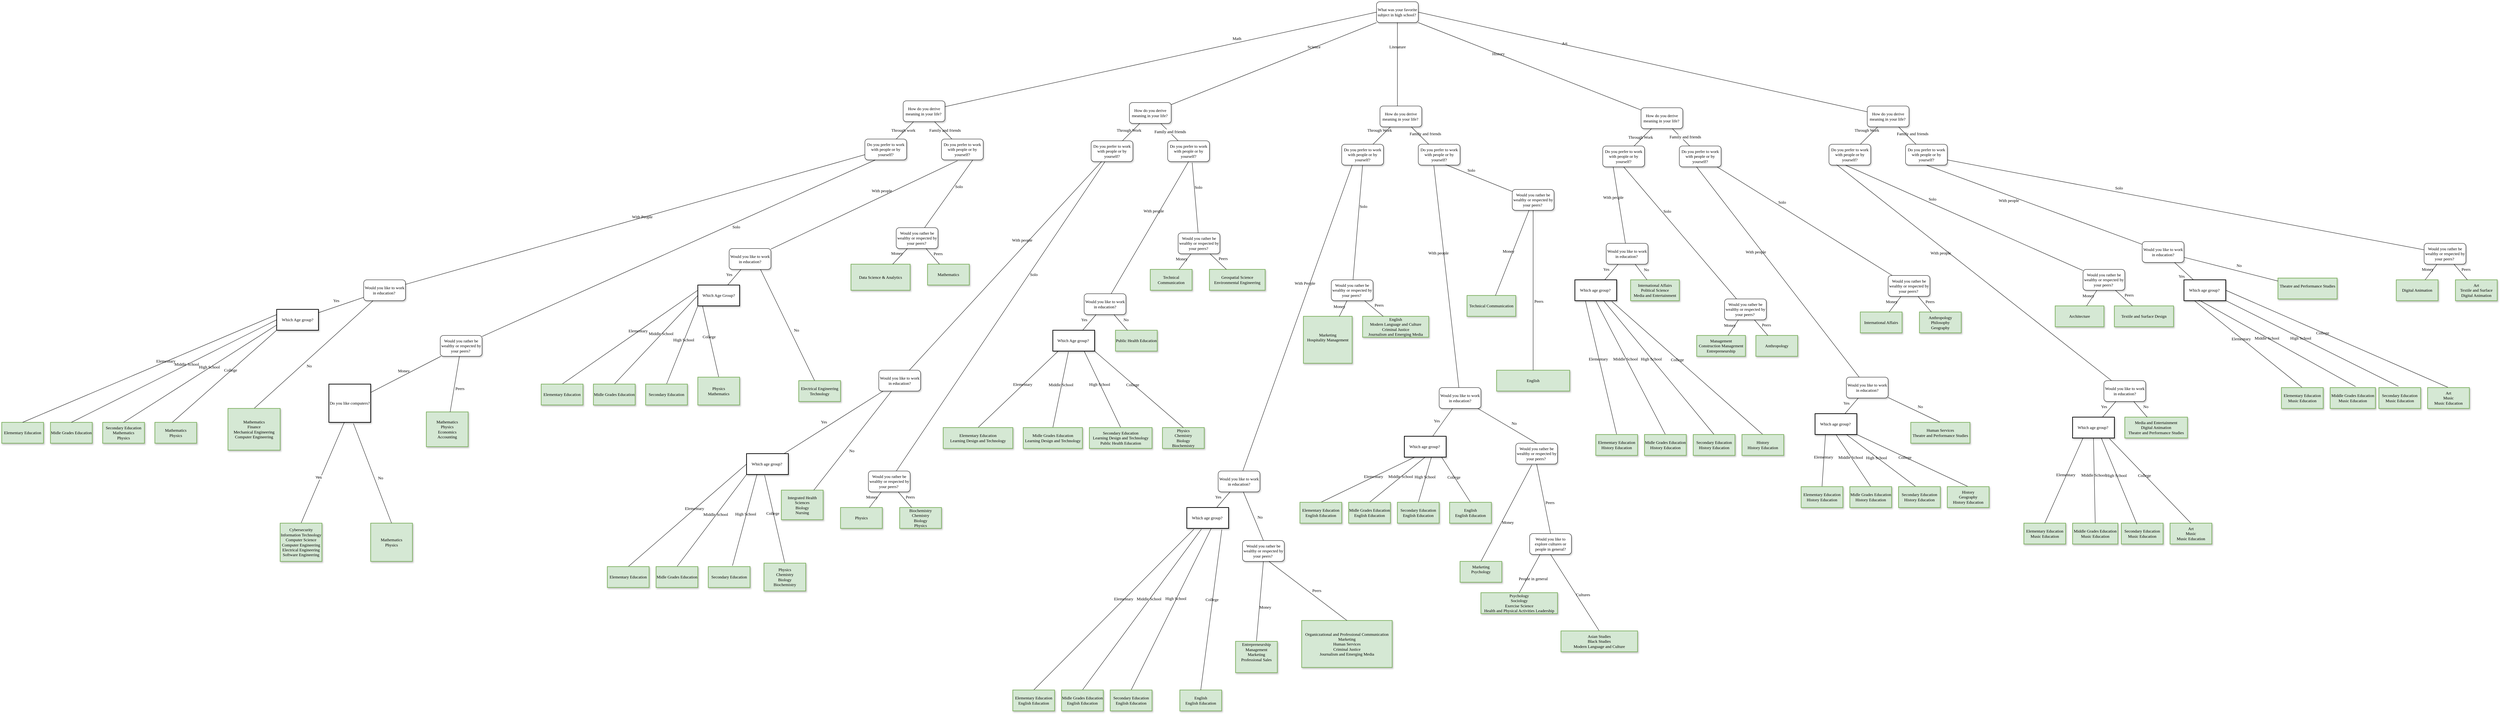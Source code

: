 <mxfile version="21.7.5" type="device">
  <diagram name="Page-1" id="10a91c8b-09ff-31b1-d368-03940ed4cc9e">
    <mxGraphModel dx="6858" dy="1921" grid="1" gridSize="10" guides="1" tooltips="1" connect="1" arrows="1" fold="1" page="1" pageScale="1" pageWidth="1100" pageHeight="850" background="none" math="0" shadow="0">
      <root>
        <mxCell id="0" />
        <mxCell id="1" parent="0" />
        <mxCell id="62893188c0fa7362-1" value="What was your favorite subject in high school?&amp;nbsp;" style="whiteSpace=wrap;html=1;rounded=1;shadow=1;labelBackgroundColor=none;strokeWidth=1;fontFamily=Verdana;fontSize=12;align=center;" parent="1" vertex="1">
          <mxGeometry x="610" y="50" width="120" height="60" as="geometry" />
        </mxCell>
        <mxCell id="62893188c0fa7362-2" value="&lt;span&gt;How do you derive meaning in your life?&amp;nbsp;&lt;/span&gt;" style="whiteSpace=wrap;html=1;rounded=1;shadow=1;labelBackgroundColor=none;strokeWidth=1;fontFamily=Verdana;fontSize=12;align=center;" parent="1" vertex="1">
          <mxGeometry x="-750" y="335" width="120" height="60" as="geometry" />
        </mxCell>
        <mxCell id="62893188c0fa7362-5" value="Math&amp;nbsp;" style="rounded=0;html=1;labelBackgroundColor=none;startArrow=none;startFill=0;startSize=5;endArrow=none;endFill=0;endSize=5;jettySize=auto;orthogonalLoop=1;strokeWidth=1;fontFamily=Verdana;fontSize=12;exitX=0;exitY=0.5;exitDx=0;exitDy=0;" parent="1" source="62893188c0fa7362-1" target="62893188c0fa7362-2" edge="1">
          <mxGeometry x="-0.359" y="-11" relative="1" as="geometry">
            <mxPoint as="offset" />
            <mxPoint x="320" y="110" as="sourcePoint" />
          </mxGeometry>
        </mxCell>
        <mxCell id="62893188c0fa7362-8" value="&lt;span&gt;Do you prefer to work with people or by yourself?&lt;/span&gt;" style="whiteSpace=wrap;html=1;rounded=1;shadow=1;labelBackgroundColor=none;strokeWidth=1;fontFamily=Verdana;fontSize=12;align=center;" parent="1" vertex="1">
          <mxGeometry x="-860" y="445" width="120" height="60" as="geometry" />
        </mxCell>
        <mxCell id="62893188c0fa7362-9" value="Do you prefer to work with people or by yourself?" style="whiteSpace=wrap;html=1;rounded=1;shadow=1;labelBackgroundColor=none;strokeWidth=1;fontFamily=Verdana;fontSize=12;align=center;" parent="1" vertex="1">
          <mxGeometry x="-640" y="445" width="120" height="60" as="geometry" />
        </mxCell>
        <mxCell id="62893188c0fa7362-12" value="&lt;span&gt;Would you like to work in education?&amp;nbsp;&lt;/span&gt;" style="whiteSpace=wrap;html=1;rounded=1;shadow=1;labelBackgroundColor=none;strokeWidth=1;fontFamily=Verdana;fontSize=12;align=center;" parent="1" vertex="1">
          <mxGeometry x="-2300" y="850" width="120" height="60" as="geometry" />
        </mxCell>
        <mxCell id="62893188c0fa7362-13" value="&lt;span&gt;Would you rather be wealthy or respected by your peers?&amp;nbsp;&lt;/span&gt;" style="whiteSpace=wrap;html=1;rounded=1;shadow=1;labelBackgroundColor=none;strokeWidth=1;fontFamily=Verdana;fontSize=12;align=center;" parent="1" vertex="1">
          <mxGeometry x="-2080" y="1010" width="120" height="60" as="geometry" />
        </mxCell>
        <mxCell id="62893188c0fa7362-14" value="Through work" style="rounded=0;html=1;labelBackgroundColor=none;startArrow=none;startFill=0;startSize=5;endArrow=none;endFill=0;endSize=5;jettySize=auto;orthogonalLoop=1;strokeWidth=1;fontFamily=Verdana;fontSize=12" parent="1" source="62893188c0fa7362-2" target="62893188c0fa7362-8" edge="1">
          <mxGeometry x="0.1" y="-4" relative="1" as="geometry">
            <mxPoint as="offset" />
          </mxGeometry>
        </mxCell>
        <mxCell id="62893188c0fa7362-15" value="Family and friends" style="rounded=0;html=1;labelBackgroundColor=none;startArrow=none;startFill=0;startSize=5;endArrow=none;endFill=0;endSize=5;jettySize=auto;orthogonalLoop=1;strokeWidth=1;fontFamily=Verdana;fontSize=12" parent="1" source="62893188c0fa7362-2" target="62893188c0fa7362-9" edge="1">
          <mxGeometry x="0.1" y="4" relative="1" as="geometry">
            <mxPoint as="offset" />
          </mxGeometry>
        </mxCell>
        <mxCell id="62893188c0fa7362-18" value="With People" style="rounded=0;html=1;labelBackgroundColor=none;startArrow=none;startFill=0;startSize=5;endArrow=none;endFill=0;endSize=5;jettySize=auto;orthogonalLoop=1;strokeWidth=1;fontFamily=Verdana;fontSize=12;exitX=0;exitY=0.75;exitDx=0;exitDy=0;" parent="1" source="62893188c0fa7362-8" target="62893188c0fa7362-12" edge="1">
          <mxGeometry x="-0.031" y="-2" relative="1" as="geometry">
            <mxPoint as="offset" />
            <mxPoint x="-1750" y="1040.0" as="sourcePoint" />
          </mxGeometry>
        </mxCell>
        <mxCell id="62893188c0fa7362-19" value="Solo" style="rounded=0;html=1;labelBackgroundColor=none;startArrow=none;startFill=0;startSize=5;endArrow=none;endFill=0;endSize=5;jettySize=auto;orthogonalLoop=1;strokeWidth=1;fontFamily=Verdana;fontSize=12;exitX=0.25;exitY=1;exitDx=0;exitDy=0;" parent="1" source="62893188c0fa7362-8" target="62893188c0fa7362-13" edge="1">
          <mxGeometry x="-0.284" y="12" relative="1" as="geometry">
            <mxPoint as="offset" />
            <mxPoint x="-1690" y="1040.0" as="sourcePoint" />
          </mxGeometry>
        </mxCell>
        <mxCell id="62893188c0fa7362-20" value="Which Age group?" style="whiteSpace=wrap;html=1;rounded=0;shadow=1;labelBackgroundColor=none;strokeWidth=2;fontFamily=Verdana;fontSize=12;align=center;" parent="1" vertex="1">
          <mxGeometry x="-2550" y="935" width="120" height="60" as="geometry" />
        </mxCell>
        <mxCell id="62893188c0fa7362-22" value="Do you like computers?" style="whiteSpace=wrap;html=1;rounded=0;shadow=1;labelBackgroundColor=none;strokeWidth=2;fontFamily=Verdana;fontSize=12;align=center;" parent="1" vertex="1">
          <mxGeometry x="-2400" y="1150" width="120" height="110" as="geometry" />
        </mxCell>
        <mxCell id="62893188c0fa7362-23" value="&lt;span&gt;Mathematics&lt;br&gt;Physics&lt;br&gt;Economics&lt;br&gt;Accounting&lt;br&gt;&lt;/span&gt;" style="whiteSpace=wrap;html=1;rounded=0;shadow=1;labelBackgroundColor=none;strokeWidth=2;fontFamily=Verdana;fontSize=12;align=center;fillColor=#d5e8d4;strokeColor=#82b366;" parent="1" vertex="1">
          <mxGeometry x="-2120" y="1230" width="120" height="100" as="geometry" />
        </mxCell>
        <mxCell id="62893188c0fa7362-24" value="Yes" style="rounded=0;html=1;labelBackgroundColor=none;startArrow=none;startFill=0;startSize=5;endArrow=none;endFill=0;endSize=5;jettySize=auto;orthogonalLoop=1;strokeWidth=1;fontFamily=Verdana;fontSize=12" parent="1" source="62893188c0fa7362-12" target="62893188c0fa7362-20" edge="1">
          <mxGeometry x="0.137" y="-16" relative="1" as="geometry">
            <mxPoint as="offset" />
          </mxGeometry>
        </mxCell>
        <mxCell id="62893188c0fa7362-25" value="No" style="rounded=0;html=1;labelBackgroundColor=none;startArrow=none;startFill=0;startSize=5;endArrow=none;endFill=0;endSize=5;jettySize=auto;orthogonalLoop=1;strokeWidth=1;fontFamily=Verdana;fontSize=12;entryX=0.5;entryY=0;entryDx=0;entryDy=0;" parent="1" source="62893188c0fa7362-12" target="nb8dSJ33XXj_A_fWaeaZ-258" edge="1">
          <mxGeometry x="0.137" y="16" relative="1" as="geometry">
            <mxPoint as="offset" />
            <mxPoint x="-3410" y="2470" as="targetPoint" />
          </mxGeometry>
        </mxCell>
        <mxCell id="62893188c0fa7362-26" value="Money" style="rounded=0;html=1;labelBackgroundColor=none;startArrow=none;startFill=0;startSize=5;endArrow=none;endFill=0;endSize=5;jettySize=auto;orthogonalLoop=1;strokeWidth=1;fontFamily=Verdana;fontSize=12" parent="1" source="62893188c0fa7362-13" target="62893188c0fa7362-22" edge="1">
          <mxGeometry x="0.003" y="-12" relative="1" as="geometry">
            <mxPoint as="offset" />
          </mxGeometry>
        </mxCell>
        <mxCell id="62893188c0fa7362-27" value="Peers" style="rounded=0;html=1;labelBackgroundColor=none;startArrow=none;startFill=0;startSize=5;endArrow=none;endFill=0;endSize=5;jettySize=auto;orthogonalLoop=1;strokeWidth=1;fontFamily=Verdana;fontSize=12" parent="1" source="62893188c0fa7362-13" target="62893188c0fa7362-23" edge="1">
          <mxGeometry x="0.137" y="16" relative="1" as="geometry">
            <mxPoint as="offset" />
          </mxGeometry>
        </mxCell>
        <mxCell id="nb8dSJ33XXj_A_fWaeaZ-1" value="How do you derive meaning in your life?&amp;nbsp;" style="whiteSpace=wrap;html=1;rounded=1;shadow=1;labelBackgroundColor=none;strokeWidth=1;fontFamily=Verdana;fontSize=12;align=center;" parent="1" vertex="1">
          <mxGeometry x="-100" y="340" width="120" height="60" as="geometry" />
        </mxCell>
        <mxCell id="nb8dSJ33XXj_A_fWaeaZ-2" value="Science" style="rounded=0;html=1;labelBackgroundColor=none;startArrow=none;startFill=0;startSize=5;endArrow=none;endFill=0;endSize=5;jettySize=auto;orthogonalLoop=1;strokeWidth=1;fontFamily=Verdana;fontSize=12;exitX=0;exitY=1;exitDx=0;exitDy=0;" parent="1" source="62893188c0fa7362-1" target="nb8dSJ33XXj_A_fWaeaZ-1" edge="1">
          <mxGeometry x="-0.392" y="-2" relative="1" as="geometry">
            <mxPoint as="offset" />
            <mxPoint x="320" y="125" as="sourcePoint" />
          </mxGeometry>
        </mxCell>
        <mxCell id="nb8dSJ33XXj_A_fWaeaZ-3" value="Do you prefer to work with people or by yourself?" style="whiteSpace=wrap;html=1;rounded=1;shadow=1;labelBackgroundColor=none;strokeWidth=1;fontFamily=Verdana;fontSize=12;align=center;" parent="1" vertex="1">
          <mxGeometry x="-210" y="450" width="120" height="60" as="geometry" />
        </mxCell>
        <mxCell id="nb8dSJ33XXj_A_fWaeaZ-4" value="Do you prefer to work with people or by yourself?" style="whiteSpace=wrap;html=1;rounded=1;shadow=1;labelBackgroundColor=none;strokeWidth=1;fontFamily=Verdana;fontSize=12;align=center;" parent="1" vertex="1">
          <mxGeometry x="10" y="450" width="120" height="60" as="geometry" />
        </mxCell>
        <mxCell id="nb8dSJ33XXj_A_fWaeaZ-5" value="&lt;span&gt;Would you like to work in education?&lt;/span&gt;" style="whiteSpace=wrap;html=1;rounded=1;shadow=1;labelBackgroundColor=none;strokeWidth=1;fontFamily=Verdana;fontSize=12;align=center;" parent="1" vertex="1">
          <mxGeometry x="-820" y="1110" width="120" height="60" as="geometry" />
        </mxCell>
        <mxCell id="nb8dSJ33XXj_A_fWaeaZ-6" value="&lt;span&gt;Would you rather be wealthy or respected by your peers?&amp;nbsp;&lt;/span&gt;" style="whiteSpace=wrap;html=1;rounded=1;shadow=1;labelBackgroundColor=none;strokeWidth=1;fontFamily=Verdana;fontSize=12;align=center;" parent="1" vertex="1">
          <mxGeometry x="-850" y="1400" width="120" height="60" as="geometry" />
        </mxCell>
        <mxCell id="nb8dSJ33XXj_A_fWaeaZ-7" value="Through Work&amp;nbsp;" style="rounded=0;html=1;labelBackgroundColor=none;startArrow=none;startFill=0;startSize=5;endArrow=none;endFill=0;endSize=5;jettySize=auto;orthogonalLoop=1;strokeWidth=1;fontFamily=Verdana;fontSize=12" parent="1" source="nb8dSJ33XXj_A_fWaeaZ-1" target="nb8dSJ33XXj_A_fWaeaZ-3" edge="1">
          <mxGeometry y="-7" relative="1" as="geometry">
            <mxPoint as="offset" />
          </mxGeometry>
        </mxCell>
        <mxCell id="nb8dSJ33XXj_A_fWaeaZ-8" value="" style="rounded=0;html=1;labelBackgroundColor=none;startArrow=none;startFill=0;startSize=5;endArrow=none;endFill=0;endSize=5;jettySize=auto;orthogonalLoop=1;strokeWidth=1;fontFamily=Verdana;fontSize=12" parent="1" source="nb8dSJ33XXj_A_fWaeaZ-1" target="nb8dSJ33XXj_A_fWaeaZ-4" edge="1">
          <mxGeometry x="-0.2" y="14" relative="1" as="geometry">
            <mxPoint as="offset" />
          </mxGeometry>
        </mxCell>
        <mxCell id="nb8dSJ33XXj_A_fWaeaZ-9" value="With people&amp;nbsp;" style="rounded=0;html=1;labelBackgroundColor=none;startArrow=none;startFill=0;startSize=5;endArrow=none;endFill=0;endSize=5;jettySize=auto;orthogonalLoop=1;strokeWidth=1;fontFamily=Verdana;fontSize=12;exitX=0.25;exitY=1;exitDx=0;exitDy=0;" parent="1" source="nb8dSJ33XXj_A_fWaeaZ-3" target="nb8dSJ33XXj_A_fWaeaZ-5" edge="1">
          <mxGeometry x="-0.217" y="-14" relative="1" as="geometry">
            <mxPoint as="offset" />
            <mxPoint x="-510" y="1130.0" as="sourcePoint" />
          </mxGeometry>
        </mxCell>
        <mxCell id="nb8dSJ33XXj_A_fWaeaZ-10" value="Solo" style="rounded=0;html=1;labelBackgroundColor=none;startArrow=none;startFill=0;startSize=5;endArrow=none;endFill=0;endSize=5;jettySize=auto;orthogonalLoop=1;strokeWidth=1;fontFamily=Verdana;fontSize=12;" parent="1" source="nb8dSJ33XXj_A_fWaeaZ-3" target="nb8dSJ33XXj_A_fWaeaZ-6" edge="1">
          <mxGeometry x="-0.284" y="12" relative="1" as="geometry">
            <mxPoint as="offset" />
            <mxPoint x="-466.2" y="1130.12" as="sourcePoint" />
          </mxGeometry>
        </mxCell>
        <mxCell id="nb8dSJ33XXj_A_fWaeaZ-11" value="Which age group?&amp;nbsp;" style="whiteSpace=wrap;html=1;rounded=0;shadow=1;labelBackgroundColor=none;strokeWidth=2;fontFamily=Verdana;fontSize=12;align=center;" parent="1" vertex="1">
          <mxGeometry x="-1200" y="1350" width="120" height="60" as="geometry" />
        </mxCell>
        <mxCell id="nb8dSJ33XXj_A_fWaeaZ-12" value="Integrated Health Sciences&lt;br&gt;Biology&lt;br&gt;Nursing&lt;br&gt;" style="whiteSpace=wrap;html=1;rounded=0;shadow=1;labelBackgroundColor=none;strokeWidth=2;fontFamily=Verdana;fontSize=12;align=center;fillColor=#d5e8d4;strokeColor=#82b366;" parent="1" vertex="1">
          <mxGeometry x="-1100" y="1455" width="120" height="85" as="geometry" />
        </mxCell>
        <mxCell id="nb8dSJ33XXj_A_fWaeaZ-13" value="&lt;span&gt;Physics&lt;/span&gt;" style="whiteSpace=wrap;html=1;rounded=0;shadow=1;labelBackgroundColor=none;strokeWidth=2;fontFamily=Verdana;fontSize=12;align=center;fillColor=#d5e8d4;strokeColor=#82b366;" parent="1" vertex="1">
          <mxGeometry x="-930" y="1505" width="120" height="60" as="geometry" />
        </mxCell>
        <mxCell id="nb8dSJ33XXj_A_fWaeaZ-14" value="&lt;span&gt;Biochemistry&lt;br&gt;Chemistry&lt;br&gt;Biology&lt;br&gt;Physics&lt;br&gt;&lt;/span&gt;" style="whiteSpace=wrap;html=1;rounded=0;shadow=1;labelBackgroundColor=none;strokeWidth=2;fontFamily=Verdana;fontSize=12;align=center;fillColor=#d5e8d4;strokeColor=#82b366;" parent="1" vertex="1">
          <mxGeometry x="-760" y="1505" width="120" height="60" as="geometry" />
        </mxCell>
        <mxCell id="nb8dSJ33XXj_A_fWaeaZ-15" value="Yes" style="rounded=0;html=1;labelBackgroundColor=none;startArrow=none;startFill=0;startSize=5;endArrow=none;endFill=0;endSize=5;jettySize=auto;orthogonalLoop=1;strokeWidth=1;fontFamily=Verdana;fontSize=12" parent="1" source="nb8dSJ33XXj_A_fWaeaZ-5" target="nb8dSJ33XXj_A_fWaeaZ-11" edge="1">
          <mxGeometry x="0.137" y="-16" relative="1" as="geometry">
            <mxPoint as="offset" />
          </mxGeometry>
        </mxCell>
        <mxCell id="nb8dSJ33XXj_A_fWaeaZ-16" value="No" style="rounded=0;html=1;labelBackgroundColor=none;startArrow=none;startFill=0;startSize=5;endArrow=none;endFill=0;endSize=5;jettySize=auto;orthogonalLoop=1;strokeWidth=1;fontFamily=Verdana;fontSize=12" parent="1" source="nb8dSJ33XXj_A_fWaeaZ-5" target="nb8dSJ33XXj_A_fWaeaZ-12" edge="1">
          <mxGeometry x="0.137" y="16" relative="1" as="geometry">
            <mxPoint as="offset" />
          </mxGeometry>
        </mxCell>
        <mxCell id="nb8dSJ33XXj_A_fWaeaZ-17" value="Money" style="rounded=0;html=1;labelBackgroundColor=none;startArrow=none;startFill=0;startSize=5;endArrow=none;endFill=0;endSize=5;jettySize=auto;orthogonalLoop=1;strokeWidth=1;fontFamily=Verdana;fontSize=12" parent="1" source="nb8dSJ33XXj_A_fWaeaZ-6" target="nb8dSJ33XXj_A_fWaeaZ-13" edge="1">
          <mxGeometry x="0.003" y="-12" relative="1" as="geometry">
            <mxPoint as="offset" />
          </mxGeometry>
        </mxCell>
        <mxCell id="nb8dSJ33XXj_A_fWaeaZ-18" value="Peers" style="rounded=0;html=1;labelBackgroundColor=none;startArrow=none;startFill=0;startSize=5;endArrow=none;endFill=0;endSize=5;jettySize=auto;orthogonalLoop=1;strokeWidth=1;fontFamily=Verdana;fontSize=12" parent="1" source="nb8dSJ33XXj_A_fWaeaZ-6" target="nb8dSJ33XXj_A_fWaeaZ-14" edge="1">
          <mxGeometry x="0.137" y="16" relative="1" as="geometry">
            <mxPoint as="offset" />
          </mxGeometry>
        </mxCell>
        <mxCell id="nb8dSJ33XXj_A_fWaeaZ-37" value="How do you derive meaning in your life?&amp;nbsp;" style="whiteSpace=wrap;html=1;rounded=1;shadow=1;labelBackgroundColor=none;strokeWidth=1;fontFamily=Verdana;fontSize=12;align=center;" parent="1" vertex="1">
          <mxGeometry x="1370" y="355" width="120" height="60" as="geometry" />
        </mxCell>
        <mxCell id="nb8dSJ33XXj_A_fWaeaZ-38" value="History" style="rounded=0;html=1;labelBackgroundColor=none;startArrow=none;startFill=0;startSize=5;endArrow=none;endFill=0;endSize=5;jettySize=auto;orthogonalLoop=1;strokeWidth=1;fontFamily=Verdana;fontSize=12;exitX=1;exitY=1;exitDx=0;exitDy=0;" parent="1" source="62893188c0fa7362-1" target="nb8dSJ33XXj_A_fWaeaZ-37" edge="1">
          <mxGeometry x="-0.282" relative="1" as="geometry">
            <mxPoint as="offset" />
            <mxPoint x="950" y="90" as="sourcePoint" />
          </mxGeometry>
        </mxCell>
        <mxCell id="nb8dSJ33XXj_A_fWaeaZ-39" value="Do you prefer to work with people or by yourself?" style="whiteSpace=wrap;html=1;rounded=1;shadow=1;labelBackgroundColor=none;strokeWidth=1;fontFamily=Verdana;fontSize=12;align=center;" parent="1" vertex="1">
          <mxGeometry x="1260" y="465" width="120" height="60" as="geometry" />
        </mxCell>
        <mxCell id="nb8dSJ33XXj_A_fWaeaZ-40" value="Do you prefer to work with people or by yourself?" style="whiteSpace=wrap;html=1;rounded=1;shadow=1;labelBackgroundColor=none;strokeWidth=1;fontFamily=Verdana;fontSize=12;align=center;" parent="1" vertex="1">
          <mxGeometry x="1480" y="465" width="120" height="60" as="geometry" />
        </mxCell>
        <mxCell id="nb8dSJ33XXj_A_fWaeaZ-41" value="&lt;span&gt;Would you like to work in education?&amp;nbsp;&lt;/span&gt;" style="whiteSpace=wrap;html=1;rounded=1;shadow=1;labelBackgroundColor=none;strokeWidth=1;fontFamily=Verdana;fontSize=12;align=center;" parent="1" vertex="1">
          <mxGeometry x="1270" y="745" width="120" height="60" as="geometry" />
        </mxCell>
        <mxCell id="nb8dSJ33XXj_A_fWaeaZ-42" value="Would you rather be wealthy or respected by your peers?&amp;nbsp;" style="whiteSpace=wrap;html=1;rounded=1;shadow=1;labelBackgroundColor=none;strokeWidth=1;fontFamily=Verdana;fontSize=12;align=center;" parent="1" vertex="1">
          <mxGeometry x="1610" y="905" width="120" height="60" as="geometry" />
        </mxCell>
        <mxCell id="nb8dSJ33XXj_A_fWaeaZ-43" value="Through Work&amp;nbsp;" style="rounded=0;html=1;labelBackgroundColor=none;startArrow=none;startFill=0;startSize=5;endArrow=none;endFill=0;endSize=5;jettySize=auto;orthogonalLoop=1;strokeWidth=1;fontFamily=Verdana;fontSize=12" parent="1" source="nb8dSJ33XXj_A_fWaeaZ-37" target="nb8dSJ33XXj_A_fWaeaZ-39" edge="1">
          <mxGeometry x="0.1" y="-4" relative="1" as="geometry">
            <mxPoint as="offset" />
          </mxGeometry>
        </mxCell>
        <mxCell id="nb8dSJ33XXj_A_fWaeaZ-44" value="" style="rounded=0;html=1;labelBackgroundColor=none;startArrow=none;startFill=0;startSize=5;endArrow=none;endFill=0;endSize=5;jettySize=auto;orthogonalLoop=1;strokeWidth=1;fontFamily=Verdana;fontSize=12" parent="1" source="nb8dSJ33XXj_A_fWaeaZ-37" target="nb8dSJ33XXj_A_fWaeaZ-40" edge="1">
          <mxGeometry x="-0.2" y="14" relative="1" as="geometry">
            <mxPoint as="offset" />
          </mxGeometry>
        </mxCell>
        <mxCell id="nb8dSJ33XXj_A_fWaeaZ-45" value="With people" style="rounded=0;html=1;labelBackgroundColor=none;startArrow=none;startFill=0;startSize=5;endArrow=none;endFill=0;endSize=5;jettySize=auto;orthogonalLoop=1;strokeWidth=1;fontFamily=Verdana;fontSize=12;exitX=0.25;exitY=1;exitDx=0;exitDy=0;" parent="1" source="nb8dSJ33XXj_A_fWaeaZ-39" target="nb8dSJ33XXj_A_fWaeaZ-41" edge="1">
          <mxGeometry x="-0.217" y="-14" relative="1" as="geometry">
            <mxPoint as="offset" />
            <mxPoint x="1718.261" y="1715.0" as="sourcePoint" />
          </mxGeometry>
        </mxCell>
        <mxCell id="nb8dSJ33XXj_A_fWaeaZ-46" value="Solo" style="rounded=0;html=1;labelBackgroundColor=none;startArrow=none;startFill=0;startSize=5;endArrow=none;endFill=0;endSize=5;jettySize=auto;orthogonalLoop=1;strokeWidth=1;fontFamily=Verdana;fontSize=12;exitX=0.5;exitY=1;exitDx=0;exitDy=0;" parent="1" source="nb8dSJ33XXj_A_fWaeaZ-39" target="nb8dSJ33XXj_A_fWaeaZ-42" edge="1">
          <mxGeometry x="-0.284" y="12" relative="1" as="geometry">
            <mxPoint as="offset" />
            <mxPoint x="1804.348" y="1715.0" as="sourcePoint" />
          </mxGeometry>
        </mxCell>
        <mxCell id="nb8dSJ33XXj_A_fWaeaZ-47" value="Which age group?&amp;nbsp;" style="whiteSpace=wrap;html=1;rounded=0;shadow=1;labelBackgroundColor=none;strokeWidth=2;fontFamily=Verdana;fontSize=12;align=center;" parent="1" vertex="1">
          <mxGeometry x="1180" y="850" width="120" height="60" as="geometry" />
        </mxCell>
        <mxCell id="nb8dSJ33XXj_A_fWaeaZ-48" value="International Affairs&lt;br&gt;Political Science&lt;br&gt;Media and Entertainment&lt;span&gt;&lt;br&gt;&lt;/span&gt;" style="whiteSpace=wrap;html=1;rounded=0;shadow=1;labelBackgroundColor=none;strokeWidth=2;fontFamily=Verdana;fontSize=12;align=center;fillColor=#d5e8d4;strokeColor=#82b366;" parent="1" vertex="1">
          <mxGeometry x="1340" y="850" width="140" height="60" as="geometry" />
        </mxCell>
        <mxCell id="nb8dSJ33XXj_A_fWaeaZ-49" value="&lt;span&gt;Management&lt;br&gt;Construction Management&lt;br&gt;Entrepreneurship&lt;br&gt;&lt;/span&gt;" style="whiteSpace=wrap;html=1;rounded=0;shadow=1;labelBackgroundColor=none;strokeWidth=2;fontFamily=Verdana;fontSize=12;align=center;fillColor=#d5e8d4;strokeColor=#82b366;" parent="1" vertex="1">
          <mxGeometry x="1530" y="1010" width="140" height="60" as="geometry" />
        </mxCell>
        <mxCell id="nb8dSJ33XXj_A_fWaeaZ-50" value="&lt;span&gt;Anthropology&lt;/span&gt;" style="whiteSpace=wrap;html=1;rounded=0;shadow=1;labelBackgroundColor=none;strokeWidth=2;fontFamily=Verdana;fontSize=12;align=center;fillColor=#d5e8d4;strokeColor=#82b366;" parent="1" vertex="1">
          <mxGeometry x="1700" y="1010" width="120" height="60" as="geometry" />
        </mxCell>
        <mxCell id="nb8dSJ33XXj_A_fWaeaZ-51" value="Yes" style="rounded=0;html=1;labelBackgroundColor=none;startArrow=none;startFill=0;startSize=5;endArrow=none;endFill=0;endSize=5;jettySize=auto;orthogonalLoop=1;strokeWidth=1;fontFamily=Verdana;fontSize=12" parent="1" source="nb8dSJ33XXj_A_fWaeaZ-41" target="nb8dSJ33XXj_A_fWaeaZ-47" edge="1">
          <mxGeometry x="0.137" y="-16" relative="1" as="geometry">
            <mxPoint as="offset" />
          </mxGeometry>
        </mxCell>
        <mxCell id="nb8dSJ33XXj_A_fWaeaZ-52" value="No" style="rounded=0;html=1;labelBackgroundColor=none;startArrow=none;startFill=0;startSize=5;endArrow=none;endFill=0;endSize=5;jettySize=auto;orthogonalLoop=1;strokeWidth=1;fontFamily=Verdana;fontSize=12" parent="1" source="nb8dSJ33XXj_A_fWaeaZ-41" target="nb8dSJ33XXj_A_fWaeaZ-48" edge="1">
          <mxGeometry x="0.137" y="16" relative="1" as="geometry">
            <mxPoint as="offset" />
          </mxGeometry>
        </mxCell>
        <mxCell id="nb8dSJ33XXj_A_fWaeaZ-53" value="Money" style="rounded=0;html=1;labelBackgroundColor=none;startArrow=none;startFill=0;startSize=5;endArrow=none;endFill=0;endSize=5;jettySize=auto;orthogonalLoop=1;strokeWidth=1;fontFamily=Verdana;fontSize=12" parent="1" source="nb8dSJ33XXj_A_fWaeaZ-42" target="nb8dSJ33XXj_A_fWaeaZ-49" edge="1">
          <mxGeometry x="0.003" y="-12" relative="1" as="geometry">
            <mxPoint as="offset" />
          </mxGeometry>
        </mxCell>
        <mxCell id="nb8dSJ33XXj_A_fWaeaZ-54" value="Peers" style="rounded=0;html=1;labelBackgroundColor=none;startArrow=none;startFill=0;startSize=5;endArrow=none;endFill=0;endSize=5;jettySize=auto;orthogonalLoop=1;strokeWidth=1;fontFamily=Verdana;fontSize=12" parent="1" source="nb8dSJ33XXj_A_fWaeaZ-42" target="nb8dSJ33XXj_A_fWaeaZ-50" edge="1">
          <mxGeometry x="0.137" y="16" relative="1" as="geometry">
            <mxPoint as="offset" />
          </mxGeometry>
        </mxCell>
        <mxCell id="nb8dSJ33XXj_A_fWaeaZ-55" value="How do you derive meaning in your life?&amp;nbsp;" style="whiteSpace=wrap;html=1;rounded=1;shadow=1;labelBackgroundColor=none;strokeWidth=1;fontFamily=Verdana;fontSize=12;align=center;" parent="1" vertex="1">
          <mxGeometry x="2020" y="350" width="120" height="60" as="geometry" />
        </mxCell>
        <mxCell id="nb8dSJ33XXj_A_fWaeaZ-56" value="Art" style="rounded=0;html=1;labelBackgroundColor=none;startArrow=none;startFill=0;startSize=5;endArrow=none;endFill=0;endSize=5;jettySize=auto;orthogonalLoop=1;strokeWidth=1;fontFamily=Verdana;fontSize=12;exitX=1;exitY=0.5;exitDx=0;exitDy=0;" parent="1" source="62893188c0fa7362-1" target="nb8dSJ33XXj_A_fWaeaZ-55" edge="1">
          <mxGeometry x="-0.35" y="3" relative="1" as="geometry">
            <mxPoint as="offset" />
            <mxPoint x="950" y="60" as="sourcePoint" />
          </mxGeometry>
        </mxCell>
        <mxCell id="nb8dSJ33XXj_A_fWaeaZ-57" value="Do you prefer to work with people or by yourself?" style="whiteSpace=wrap;html=1;rounded=1;shadow=1;labelBackgroundColor=none;strokeWidth=1;fontFamily=Verdana;fontSize=12;align=center;" parent="1" vertex="1">
          <mxGeometry x="1910" y="460" width="120" height="60" as="geometry" />
        </mxCell>
        <mxCell id="nb8dSJ33XXj_A_fWaeaZ-58" value="Do you prefer to work with people or by yourself?" style="whiteSpace=wrap;html=1;rounded=1;shadow=1;labelBackgroundColor=none;strokeWidth=1;fontFamily=Verdana;fontSize=12;align=center;" parent="1" vertex="1">
          <mxGeometry x="2130" y="460" width="120" height="60" as="geometry" />
        </mxCell>
        <mxCell id="nb8dSJ33XXj_A_fWaeaZ-61" value="Through Work&amp;nbsp;" style="rounded=0;html=1;labelBackgroundColor=none;startArrow=none;startFill=0;startSize=5;endArrow=none;endFill=0;endSize=5;jettySize=auto;orthogonalLoop=1;strokeWidth=1;fontFamily=Verdana;fontSize=12" parent="1" source="nb8dSJ33XXj_A_fWaeaZ-55" target="nb8dSJ33XXj_A_fWaeaZ-57" edge="1">
          <mxGeometry x="-0.2" y="-14" relative="1" as="geometry">
            <mxPoint as="offset" />
          </mxGeometry>
        </mxCell>
        <mxCell id="nb8dSJ33XXj_A_fWaeaZ-62" value="Family and friends" style="rounded=0;html=1;labelBackgroundColor=none;startArrow=none;startFill=0;startSize=5;endArrow=none;endFill=0;endSize=5;jettySize=auto;orthogonalLoop=1;strokeWidth=1;fontFamily=Verdana;fontSize=12" parent="1" source="nb8dSJ33XXj_A_fWaeaZ-55" target="nb8dSJ33XXj_A_fWaeaZ-58" edge="1">
          <mxGeometry x="0.2" y="14" relative="1" as="geometry">
            <mxPoint as="offset" />
          </mxGeometry>
        </mxCell>
        <mxCell id="nb8dSJ33XXj_A_fWaeaZ-73" value="How do you derive meaning in your life?&amp;nbsp;" style="whiteSpace=wrap;html=1;rounded=1;shadow=1;labelBackgroundColor=none;strokeWidth=1;fontFamily=Verdana;fontSize=12;align=center;" parent="1" vertex="1">
          <mxGeometry x="620" y="350" width="120" height="60" as="geometry" />
        </mxCell>
        <mxCell id="nb8dSJ33XXj_A_fWaeaZ-74" value="Do you prefer to work with people or by yourself?" style="whiteSpace=wrap;html=1;rounded=1;shadow=1;labelBackgroundColor=none;strokeWidth=1;fontFamily=Verdana;fontSize=12;align=center;" parent="1" vertex="1">
          <mxGeometry x="510" y="460" width="120" height="60" as="geometry" />
        </mxCell>
        <mxCell id="nb8dSJ33XXj_A_fWaeaZ-75" value="Do you prefer to work with people or by yourself?" style="whiteSpace=wrap;html=1;rounded=1;shadow=1;labelBackgroundColor=none;strokeWidth=1;fontFamily=Verdana;fontSize=12;align=center;" parent="1" vertex="1">
          <mxGeometry x="730" y="460" width="120" height="60" as="geometry" />
        </mxCell>
        <mxCell id="nb8dSJ33XXj_A_fWaeaZ-76" value="&lt;span&gt;Would you like to work in education?&lt;/span&gt;" style="whiteSpace=wrap;html=1;rounded=1;shadow=1;labelBackgroundColor=none;strokeWidth=1;fontFamily=Verdana;fontSize=12;align=center;" parent="1" vertex="1">
          <mxGeometry x="155" y="1400" width="120" height="60" as="geometry" />
        </mxCell>
        <mxCell id="nb8dSJ33XXj_A_fWaeaZ-77" value="Would you rather be wealthy or respected by your peers?&amp;nbsp;" style="whiteSpace=wrap;html=1;rounded=1;shadow=1;labelBackgroundColor=none;strokeWidth=1;fontFamily=Verdana;fontSize=12;align=center;" parent="1" vertex="1">
          <mxGeometry x="480" y="850" width="120" height="60" as="geometry" />
        </mxCell>
        <mxCell id="nb8dSJ33XXj_A_fWaeaZ-78" value="Through Work&amp;nbsp;" style="rounded=0;html=1;labelBackgroundColor=none;startArrow=none;startFill=0;startSize=5;endArrow=none;endFill=0;endSize=5;jettySize=auto;orthogonalLoop=1;strokeWidth=1;fontFamily=Verdana;fontSize=12" parent="1" source="nb8dSJ33XXj_A_fWaeaZ-73" target="nb8dSJ33XXj_A_fWaeaZ-74" edge="1">
          <mxGeometry x="-0.2" y="-14" relative="1" as="geometry">
            <mxPoint as="offset" />
          </mxGeometry>
        </mxCell>
        <mxCell id="nb8dSJ33XXj_A_fWaeaZ-79" value="Family and friends" style="rounded=0;html=1;labelBackgroundColor=none;startArrow=none;startFill=0;startSize=5;endArrow=none;endFill=0;endSize=5;jettySize=auto;orthogonalLoop=1;strokeWidth=1;fontFamily=Verdana;fontSize=12" parent="1" source="nb8dSJ33XXj_A_fWaeaZ-73" target="nb8dSJ33XXj_A_fWaeaZ-75" edge="1">
          <mxGeometry x="0.2" y="14" relative="1" as="geometry">
            <mxPoint as="offset" />
          </mxGeometry>
        </mxCell>
        <mxCell id="nb8dSJ33XXj_A_fWaeaZ-80" value="With People" style="rounded=0;html=1;labelBackgroundColor=none;startArrow=none;startFill=0;startSize=5;endArrow=none;endFill=0;endSize=5;jettySize=auto;orthogonalLoop=1;strokeWidth=1;fontFamily=Verdana;fontSize=12;exitX=0.25;exitY=1;exitDx=0;exitDy=0;" parent="1" source="nb8dSJ33XXj_A_fWaeaZ-74" target="nb8dSJ33XXj_A_fWaeaZ-76" edge="1">
          <mxGeometry x="-0.217" y="-14" relative="1" as="geometry">
            <mxPoint as="offset" />
            <mxPoint x="468.261" y="1280.0" as="sourcePoint" />
          </mxGeometry>
        </mxCell>
        <mxCell id="nb8dSJ33XXj_A_fWaeaZ-81" value="Solo" style="rounded=0;html=1;labelBackgroundColor=none;startArrow=none;startFill=0;startSize=5;endArrow=none;endFill=0;endSize=5;jettySize=auto;orthogonalLoop=1;strokeWidth=1;fontFamily=Verdana;fontSize=12;exitX=0.5;exitY=1;exitDx=0;exitDy=0;" parent="1" source="nb8dSJ33XXj_A_fWaeaZ-74" target="nb8dSJ33XXj_A_fWaeaZ-77" edge="1">
          <mxGeometry x="-0.284" y="12" relative="1" as="geometry">
            <mxPoint as="offset" />
            <mxPoint x="554.348" y="1280.0" as="sourcePoint" />
          </mxGeometry>
        </mxCell>
        <mxCell id="nb8dSJ33XXj_A_fWaeaZ-82" value="Which age group?&amp;nbsp;" style="whiteSpace=wrap;html=1;rounded=0;shadow=1;labelBackgroundColor=none;strokeWidth=2;fontFamily=Verdana;fontSize=12;align=center;" parent="1" vertex="1">
          <mxGeometry x="65" y="1505" width="120" height="60" as="geometry" />
        </mxCell>
        <mxCell id="nb8dSJ33XXj_A_fWaeaZ-84" value="&lt;span&gt;Marketing&lt;br&gt;Hospitality Management&lt;br&gt;&lt;br&gt;&lt;/span&gt;" style="whiteSpace=wrap;html=1;rounded=0;shadow=1;labelBackgroundColor=none;strokeWidth=2;fontFamily=Verdana;fontSize=12;align=center;fillColor=#d5e8d4;strokeColor=#82b366;" parent="1" vertex="1">
          <mxGeometry x="400" y="955" width="140" height="135" as="geometry" />
        </mxCell>
        <mxCell id="nb8dSJ33XXj_A_fWaeaZ-85" value="&lt;span&gt;English&lt;br&gt;Modern Language and Culture&lt;br&gt;Criminal Justice&lt;br&gt;Journalism and Emerging Media&lt;br&gt;&lt;/span&gt;" style="whiteSpace=wrap;html=1;rounded=0;shadow=1;labelBackgroundColor=none;strokeWidth=2;fontFamily=Verdana;fontSize=12;align=center;fillColor=#d5e8d4;strokeColor=#82b366;" parent="1" vertex="1">
          <mxGeometry x="570" y="955" width="190" height="60" as="geometry" />
        </mxCell>
        <mxCell id="nb8dSJ33XXj_A_fWaeaZ-86" value="Yes" style="rounded=0;html=1;labelBackgroundColor=none;startArrow=none;startFill=0;startSize=5;endArrow=none;endFill=0;endSize=5;jettySize=auto;orthogonalLoop=1;strokeWidth=1;fontFamily=Verdana;fontSize=12" parent="1" source="nb8dSJ33XXj_A_fWaeaZ-76" target="nb8dSJ33XXj_A_fWaeaZ-82" edge="1">
          <mxGeometry x="0.137" y="-16" relative="1" as="geometry">
            <mxPoint as="offset" />
          </mxGeometry>
        </mxCell>
        <mxCell id="nb8dSJ33XXj_A_fWaeaZ-87" value="No" style="rounded=0;html=1;labelBackgroundColor=none;startArrow=none;startFill=0;startSize=5;endArrow=none;endFill=0;endSize=5;jettySize=auto;orthogonalLoop=1;strokeWidth=1;fontFamily=Verdana;fontSize=12;entryX=0.5;entryY=0;entryDx=0;entryDy=0;" parent="1" source="nb8dSJ33XXj_A_fWaeaZ-76" target="nb8dSJ33XXj_A_fWaeaZ-282" edge="1">
          <mxGeometry x="0.137" y="16" relative="1" as="geometry">
            <mxPoint as="offset" />
            <mxPoint x="306.892" y="1770" as="targetPoint" />
          </mxGeometry>
        </mxCell>
        <mxCell id="nb8dSJ33XXj_A_fWaeaZ-88" value="Money" style="rounded=0;html=1;labelBackgroundColor=none;startArrow=none;startFill=0;startSize=5;endArrow=none;endFill=0;endSize=5;jettySize=auto;orthogonalLoop=1;strokeWidth=1;fontFamily=Verdana;fontSize=12" parent="1" source="nb8dSJ33XXj_A_fWaeaZ-77" target="nb8dSJ33XXj_A_fWaeaZ-84" edge="1">
          <mxGeometry x="0.003" y="-12" relative="1" as="geometry">
            <mxPoint as="offset" />
          </mxGeometry>
        </mxCell>
        <mxCell id="nb8dSJ33XXj_A_fWaeaZ-89" value="Peers" style="rounded=0;html=1;labelBackgroundColor=none;startArrow=none;startFill=0;startSize=5;endArrow=none;endFill=0;endSize=5;jettySize=auto;orthogonalLoop=1;strokeWidth=1;fontFamily=Verdana;fontSize=12" parent="1" source="nb8dSJ33XXj_A_fWaeaZ-77" target="nb8dSJ33XXj_A_fWaeaZ-85" edge="1">
          <mxGeometry x="0.137" y="16" relative="1" as="geometry">
            <mxPoint as="offset" />
          </mxGeometry>
        </mxCell>
        <mxCell id="nb8dSJ33XXj_A_fWaeaZ-90" value="Literature" style="rounded=0;html=1;labelBackgroundColor=none;startArrow=none;startFill=0;startSize=5;endArrow=none;endFill=0;endSize=5;jettySize=auto;orthogonalLoop=1;strokeWidth=1;fontFamily=Verdana;fontSize=12;exitX=0.5;exitY=1;exitDx=0;exitDy=0;" parent="1" source="62893188c0fa7362-1" edge="1">
          <mxGeometry x="-0.417" relative="1" as="geometry">
            <mxPoint as="offset" />
            <mxPoint x="610" y="257.5" as="sourcePoint" />
            <mxPoint x="670" y="350" as="targetPoint" />
          </mxGeometry>
        </mxCell>
        <mxCell id="nb8dSJ33XXj_A_fWaeaZ-91" value="&lt;span style=&quot;color: rgb(0, 0, 0); font-family: Verdana; font-size: 12px; font-style: normal; font-variant-ligatures: normal; font-variant-caps: normal; font-weight: 400; letter-spacing: normal; orphans: 2; text-align: center; text-indent: 0px; text-transform: none; widows: 2; word-spacing: 0px; -webkit-text-stroke-width: 0px; background-color: rgb(251, 251, 251); text-decoration-thickness: initial; text-decoration-style: initial; text-decoration-color: initial; float: none; display: inline !important;&quot;&gt;Family and friends&lt;/span&gt;" style="text;whiteSpace=wrap;html=1;" parent="1" vertex="1">
          <mxGeometry x="-30" y="410" width="120" height="40" as="geometry" />
        </mxCell>
        <mxCell id="nb8dSJ33XXj_A_fWaeaZ-92" value="&lt;span style=&quot;color: rgb(0, 0, 0); font-family: Verdana; font-size: 12px; font-style: normal; font-variant-ligatures: normal; font-variant-caps: normal; font-weight: 400; letter-spacing: normal; orphans: 2; text-align: center; text-indent: 0px; text-transform: none; widows: 2; word-spacing: 0px; -webkit-text-stroke-width: 0px; background-color: rgb(251, 251, 251); text-decoration-thickness: initial; text-decoration-style: initial; text-decoration-color: initial; float: none; display: inline !important;&quot;&gt;Family and friends&lt;/span&gt;" style="text;whiteSpace=wrap;html=1;" parent="1" vertex="1">
          <mxGeometry x="1450" y="425" width="120" height="40" as="geometry" />
        </mxCell>
        <mxCell id="nb8dSJ33XXj_A_fWaeaZ-96" value="&lt;span&gt;Would you like to work in education?&lt;/span&gt;" style="whiteSpace=wrap;html=1;rounded=1;shadow=1;labelBackgroundColor=none;strokeWidth=1;fontFamily=Verdana;fontSize=12;align=center;" parent="1" vertex="1">
          <mxGeometry x="-1250" y="760" width="120" height="60" as="geometry" />
        </mxCell>
        <mxCell id="nb8dSJ33XXj_A_fWaeaZ-97" value="&lt;span&gt;Would you rather be wealthy or respected by your peers?&amp;nbsp;&lt;/span&gt;" style="whiteSpace=wrap;html=1;rounded=1;shadow=1;labelBackgroundColor=none;strokeWidth=1;fontFamily=Verdana;fontSize=12;align=center;" parent="1" vertex="1">
          <mxGeometry x="-770" y="700" width="120" height="60" as="geometry" />
        </mxCell>
        <mxCell id="nb8dSJ33XXj_A_fWaeaZ-98" value="With people&amp;nbsp;" style="rounded=0;html=1;labelBackgroundColor=none;startArrow=none;startFill=0;startSize=5;endArrow=none;endFill=0;endSize=5;jettySize=auto;orthogonalLoop=1;strokeWidth=1;fontFamily=Verdana;fontSize=12;exitX=0.385;exitY=1.038;exitDx=0;exitDy=0;exitPerimeter=0;" parent="1" source="62893188c0fa7362-9" target="nb8dSJ33XXj_A_fWaeaZ-96" edge="1">
          <mxGeometry x="-0.217" y="-14" relative="1" as="geometry">
            <mxPoint as="offset" />
            <mxPoint x="-1040" y="480" as="sourcePoint" />
          </mxGeometry>
        </mxCell>
        <mxCell id="nb8dSJ33XXj_A_fWaeaZ-99" value="Solo" style="rounded=0;html=1;labelBackgroundColor=none;startArrow=none;startFill=0;startSize=5;endArrow=none;endFill=0;endSize=5;jettySize=auto;orthogonalLoop=1;strokeWidth=1;fontFamily=Verdana;fontSize=12;exitX=0.75;exitY=1;exitDx=0;exitDy=0;" parent="1" source="62893188c0fa7362-9" target="nb8dSJ33XXj_A_fWaeaZ-97" edge="1">
          <mxGeometry x="-0.284" y="12" relative="1" as="geometry">
            <mxPoint as="offset" />
            <mxPoint x="-1016" y="480" as="sourcePoint" />
          </mxGeometry>
        </mxCell>
        <mxCell id="nb8dSJ33XXj_A_fWaeaZ-100" value="Which Age Group?" style="whiteSpace=wrap;html=1;rounded=0;shadow=1;labelBackgroundColor=none;strokeWidth=2;fontFamily=Verdana;fontSize=12;align=center;" parent="1" vertex="1">
          <mxGeometry x="-1340" y="865" width="120" height="60" as="geometry" />
        </mxCell>
        <mxCell id="nb8dSJ33XXj_A_fWaeaZ-101" value="&lt;span&gt;Electrical Engineering Technology&lt;/span&gt;" style="whiteSpace=wrap;html=1;rounded=0;shadow=1;labelBackgroundColor=none;strokeWidth=2;fontFamily=Verdana;fontSize=12;align=center;fillColor=#d5e8d4;strokeColor=#82b366;" parent="1" vertex="1">
          <mxGeometry x="-1050" y="1140" width="120" height="60" as="geometry" />
        </mxCell>
        <mxCell id="nb8dSJ33XXj_A_fWaeaZ-102" value="&lt;span&gt;Data Science &amp;amp; Analytics&lt;/span&gt;" style="whiteSpace=wrap;html=1;rounded=0;shadow=1;labelBackgroundColor=none;strokeWidth=2;fontFamily=Verdana;fontSize=12;align=center;fillColor=#d5e8d4;strokeColor=#82b366;" parent="1" vertex="1">
          <mxGeometry x="-900" y="805" width="170" height="75" as="geometry" />
        </mxCell>
        <mxCell id="nb8dSJ33XXj_A_fWaeaZ-103" value="&lt;span&gt;Mathematics&lt;/span&gt;" style="whiteSpace=wrap;html=1;rounded=0;shadow=1;labelBackgroundColor=none;strokeWidth=2;fontFamily=Verdana;fontSize=12;align=center;fillColor=#d5e8d4;strokeColor=#82b366;" parent="1" vertex="1">
          <mxGeometry x="-680" y="805" width="120" height="60" as="geometry" />
        </mxCell>
        <mxCell id="nb8dSJ33XXj_A_fWaeaZ-104" value="Yes" style="rounded=0;html=1;labelBackgroundColor=none;startArrow=none;startFill=0;startSize=5;endArrow=none;endFill=0;endSize=5;jettySize=auto;orthogonalLoop=1;strokeWidth=1;fontFamily=Verdana;fontSize=12" parent="1" source="nb8dSJ33XXj_A_fWaeaZ-96" target="nb8dSJ33XXj_A_fWaeaZ-100" edge="1">
          <mxGeometry x="0.137" y="-16" relative="1" as="geometry">
            <mxPoint as="offset" />
          </mxGeometry>
        </mxCell>
        <mxCell id="nb8dSJ33XXj_A_fWaeaZ-105" value="No" style="rounded=0;html=1;labelBackgroundColor=none;startArrow=none;startFill=0;startSize=5;endArrow=none;endFill=0;endSize=5;jettySize=auto;orthogonalLoop=1;strokeWidth=1;fontFamily=Verdana;fontSize=12;exitX=0.75;exitY=1;exitDx=0;exitDy=0;" parent="1" source="nb8dSJ33XXj_A_fWaeaZ-96" target="nb8dSJ33XXj_A_fWaeaZ-101" edge="1">
          <mxGeometry x="0.137" y="16" relative="1" as="geometry">
            <mxPoint as="offset" />
          </mxGeometry>
        </mxCell>
        <mxCell id="nb8dSJ33XXj_A_fWaeaZ-106" value="Money" style="rounded=0;html=1;labelBackgroundColor=none;startArrow=none;startFill=0;startSize=5;endArrow=none;endFill=0;endSize=5;jettySize=auto;orthogonalLoop=1;strokeWidth=1;fontFamily=Verdana;fontSize=12" parent="1" source="nb8dSJ33XXj_A_fWaeaZ-97" target="nb8dSJ33XXj_A_fWaeaZ-102" edge="1">
          <mxGeometry x="0.003" y="-12" relative="1" as="geometry">
            <mxPoint as="offset" />
          </mxGeometry>
        </mxCell>
        <mxCell id="nb8dSJ33XXj_A_fWaeaZ-107" value="Peers" style="rounded=0;html=1;labelBackgroundColor=none;startArrow=none;startFill=0;startSize=5;endArrow=none;endFill=0;endSize=5;jettySize=auto;orthogonalLoop=1;strokeWidth=1;fontFamily=Verdana;fontSize=12" parent="1" source="nb8dSJ33XXj_A_fWaeaZ-97" target="nb8dSJ33XXj_A_fWaeaZ-103" edge="1">
          <mxGeometry x="0.137" y="16" relative="1" as="geometry">
            <mxPoint as="offset" />
          </mxGeometry>
        </mxCell>
        <mxCell id="nb8dSJ33XXj_A_fWaeaZ-108" value="&lt;span&gt;Would you like to work in education?&lt;/span&gt;" style="whiteSpace=wrap;html=1;rounded=1;shadow=1;labelBackgroundColor=none;strokeWidth=1;fontFamily=Verdana;fontSize=12;align=center;" parent="1" vertex="1">
          <mxGeometry x="-230" y="890" width="120" height="60" as="geometry" />
        </mxCell>
        <mxCell id="nb8dSJ33XXj_A_fWaeaZ-109" value="&lt;span&gt;Would you rather be wealthy or respected by your peers?&amp;nbsp;&lt;/span&gt;" style="whiteSpace=wrap;html=1;rounded=1;shadow=1;labelBackgroundColor=none;strokeWidth=1;fontFamily=Verdana;fontSize=12;align=center;" parent="1" vertex="1">
          <mxGeometry x="40" y="715" width="120" height="60" as="geometry" />
        </mxCell>
        <mxCell id="nb8dSJ33XXj_A_fWaeaZ-110" value="With people&amp;nbsp;" style="rounded=0;html=1;labelBackgroundColor=none;startArrow=none;startFill=0;startSize=5;endArrow=none;endFill=0;endSize=5;jettySize=auto;orthogonalLoop=1;strokeWidth=1;fontFamily=Verdana;fontSize=12;exitX=0.5;exitY=1;exitDx=0;exitDy=0;" parent="1" source="nb8dSJ33XXj_A_fWaeaZ-4" target="nb8dSJ33XXj_A_fWaeaZ-108" edge="1">
          <mxGeometry x="-0.217" y="-14" relative="1" as="geometry">
            <mxPoint as="offset" />
            <mxPoint x="380" y="710" as="sourcePoint" />
          </mxGeometry>
        </mxCell>
        <mxCell id="nb8dSJ33XXj_A_fWaeaZ-111" value="Solo" style="rounded=0;html=1;labelBackgroundColor=none;startArrow=none;startFill=0;startSize=5;endArrow=none;endFill=0;endSize=5;jettySize=auto;orthogonalLoop=1;strokeWidth=1;fontFamily=Verdana;fontSize=12;exitX=0.587;exitY=1.05;exitDx=0;exitDy=0;exitPerimeter=0;" parent="1" source="nb8dSJ33XXj_A_fWaeaZ-4" target="nb8dSJ33XXj_A_fWaeaZ-109" edge="1">
          <mxGeometry x="-0.284" y="12" relative="1" as="geometry">
            <mxPoint as="offset" />
            <mxPoint x="404" y="710" as="sourcePoint" />
          </mxGeometry>
        </mxCell>
        <mxCell id="nb8dSJ33XXj_A_fWaeaZ-112" value="Which Age group?&amp;nbsp;" style="whiteSpace=wrap;html=1;rounded=0;shadow=1;labelBackgroundColor=none;strokeWidth=2;fontFamily=Verdana;fontSize=12;align=center;" parent="1" vertex="1">
          <mxGeometry x="-320" y="995" width="120" height="60" as="geometry" />
        </mxCell>
        <mxCell id="nb8dSJ33XXj_A_fWaeaZ-113" value="&lt;span&gt;Public Health Education&lt;/span&gt;" style="whiteSpace=wrap;html=1;rounded=0;shadow=1;labelBackgroundColor=none;strokeWidth=2;fontFamily=Verdana;fontSize=12;align=center;fillColor=#d5e8d4;strokeColor=#82b366;" parent="1" vertex="1">
          <mxGeometry x="-140" y="995" width="120" height="60" as="geometry" />
        </mxCell>
        <mxCell id="nb8dSJ33XXj_A_fWaeaZ-114" value="&lt;span&gt;Technical Communication&lt;/span&gt;" style="whiteSpace=wrap;html=1;rounded=0;shadow=1;labelBackgroundColor=none;strokeWidth=2;fontFamily=Verdana;fontSize=12;align=center;fillColor=#d5e8d4;strokeColor=#82b366;" parent="1" vertex="1">
          <mxGeometry x="-40" y="820" width="120" height="60" as="geometry" />
        </mxCell>
        <mxCell id="nb8dSJ33XXj_A_fWaeaZ-115" value="&lt;span&gt;Geospatial Science&lt;br&gt;Environmental Engineering&lt;br&gt;&lt;/span&gt;" style="whiteSpace=wrap;html=1;rounded=0;shadow=1;labelBackgroundColor=none;strokeWidth=2;fontFamily=Verdana;fontSize=12;align=center;fillColor=#d5e8d4;strokeColor=#82b366;" parent="1" vertex="1">
          <mxGeometry x="130" y="820" width="160" height="60" as="geometry" />
        </mxCell>
        <mxCell id="nb8dSJ33XXj_A_fWaeaZ-116" value="Yes" style="rounded=0;html=1;labelBackgroundColor=none;startArrow=none;startFill=0;startSize=5;endArrow=none;endFill=0;endSize=5;jettySize=auto;orthogonalLoop=1;strokeWidth=1;fontFamily=Verdana;fontSize=12" parent="1" source="nb8dSJ33XXj_A_fWaeaZ-108" target="nb8dSJ33XXj_A_fWaeaZ-112" edge="1">
          <mxGeometry x="0.137" y="-16" relative="1" as="geometry">
            <mxPoint as="offset" />
          </mxGeometry>
        </mxCell>
        <mxCell id="nb8dSJ33XXj_A_fWaeaZ-117" value="No" style="rounded=0;html=1;labelBackgroundColor=none;startArrow=none;startFill=0;startSize=5;endArrow=none;endFill=0;endSize=5;jettySize=auto;orthogonalLoop=1;strokeWidth=1;fontFamily=Verdana;fontSize=12" parent="1" source="nb8dSJ33XXj_A_fWaeaZ-108" target="nb8dSJ33XXj_A_fWaeaZ-113" edge="1">
          <mxGeometry x="0.137" y="16" relative="1" as="geometry">
            <mxPoint as="offset" />
          </mxGeometry>
        </mxCell>
        <mxCell id="nb8dSJ33XXj_A_fWaeaZ-118" value="Money" style="rounded=0;html=1;labelBackgroundColor=none;startArrow=none;startFill=0;startSize=5;endArrow=none;endFill=0;endSize=5;jettySize=auto;orthogonalLoop=1;strokeWidth=1;fontFamily=Verdana;fontSize=12" parent="1" source="nb8dSJ33XXj_A_fWaeaZ-109" target="nb8dSJ33XXj_A_fWaeaZ-114" edge="1">
          <mxGeometry x="0.003" y="-12" relative="1" as="geometry">
            <mxPoint as="offset" />
          </mxGeometry>
        </mxCell>
        <mxCell id="nb8dSJ33XXj_A_fWaeaZ-119" value="Peers" style="rounded=0;html=1;labelBackgroundColor=none;startArrow=none;startFill=0;startSize=5;endArrow=none;endFill=0;endSize=5;jettySize=auto;orthogonalLoop=1;strokeWidth=1;fontFamily=Verdana;fontSize=12" parent="1" source="nb8dSJ33XXj_A_fWaeaZ-109" target="nb8dSJ33XXj_A_fWaeaZ-115" edge="1">
          <mxGeometry x="0.137" y="16" relative="1" as="geometry">
            <mxPoint as="offset" />
          </mxGeometry>
        </mxCell>
        <mxCell id="nb8dSJ33XXj_A_fWaeaZ-120" value="&lt;span&gt;Would you like to work in education?&lt;/span&gt;" style="whiteSpace=wrap;html=1;rounded=1;shadow=1;labelBackgroundColor=none;strokeWidth=1;fontFamily=Verdana;fontSize=12;align=center;" parent="1" vertex="1">
          <mxGeometry x="790" y="1160" width="120" height="60" as="geometry" />
        </mxCell>
        <mxCell id="nb8dSJ33XXj_A_fWaeaZ-121" value="&lt;span&gt;Would you rather be wealthy or respected by your peers?&amp;nbsp;&lt;/span&gt;" style="whiteSpace=wrap;html=1;rounded=1;shadow=1;labelBackgroundColor=none;strokeWidth=1;fontFamily=Verdana;fontSize=12;align=center;" parent="1" vertex="1">
          <mxGeometry x="1000" y="590" width="120" height="60" as="geometry" />
        </mxCell>
        <mxCell id="nb8dSJ33XXj_A_fWaeaZ-122" value="With people&amp;nbsp;" style="rounded=0;html=1;labelBackgroundColor=none;startArrow=none;startFill=0;startSize=5;endArrow=none;endFill=0;endSize=5;jettySize=auto;orthogonalLoop=1;strokeWidth=1;fontFamily=Verdana;fontSize=12;exitX=0.373;exitY=1.026;exitDx=0;exitDy=0;exitPerimeter=0;" parent="1" source="nb8dSJ33XXj_A_fWaeaZ-75" target="nb8dSJ33XXj_A_fWaeaZ-120" edge="1">
          <mxGeometry x="-0.217" y="-14" relative="1" as="geometry">
            <mxPoint as="offset" />
            <mxPoint x="1466" y="660" as="sourcePoint" />
          </mxGeometry>
        </mxCell>
        <mxCell id="nb8dSJ33XXj_A_fWaeaZ-123" value="Solo" style="rounded=0;html=1;labelBackgroundColor=none;startArrow=none;startFill=0;startSize=5;endArrow=none;endFill=0;endSize=5;jettySize=auto;orthogonalLoop=1;strokeWidth=1;fontFamily=Verdana;fontSize=12;exitX=0.658;exitY=0.979;exitDx=0;exitDy=0;exitPerimeter=0;" parent="1" source="nb8dSJ33XXj_A_fWaeaZ-75" target="nb8dSJ33XXj_A_fWaeaZ-121" edge="1">
          <mxGeometry x="-0.284" y="12" relative="1" as="geometry">
            <mxPoint as="offset" />
            <mxPoint x="1490" y="660" as="sourcePoint" />
          </mxGeometry>
        </mxCell>
        <mxCell id="nb8dSJ33XXj_A_fWaeaZ-124" value="Which age group?&amp;nbsp;" style="whiteSpace=wrap;html=1;rounded=0;shadow=1;labelBackgroundColor=none;strokeWidth=2;fontFamily=Verdana;fontSize=12;align=center;" parent="1" vertex="1">
          <mxGeometry x="690" y="1300" width="120" height="60" as="geometry" />
        </mxCell>
        <mxCell id="nb8dSJ33XXj_A_fWaeaZ-126" value="&lt;span&gt;Technical Communication&lt;/span&gt;" style="whiteSpace=wrap;html=1;rounded=0;shadow=1;labelBackgroundColor=none;strokeWidth=2;fontFamily=Verdana;fontSize=12;align=center;fillColor=#d5e8d4;strokeColor=#82b366;" parent="1" vertex="1">
          <mxGeometry x="870" y="895" width="140" height="60" as="geometry" />
        </mxCell>
        <mxCell id="nb8dSJ33XXj_A_fWaeaZ-127" value="&lt;span&gt;English&lt;br&gt;&lt;/span&gt;" style="whiteSpace=wrap;html=1;rounded=0;shadow=1;labelBackgroundColor=none;strokeWidth=2;fontFamily=Verdana;fontSize=12;align=center;fillColor=#d5e8d4;strokeColor=#82b366;" parent="1" vertex="1">
          <mxGeometry x="955" y="1110" width="210" height="60" as="geometry" />
        </mxCell>
        <mxCell id="nb8dSJ33XXj_A_fWaeaZ-128" value="Yes" style="rounded=0;html=1;labelBackgroundColor=none;startArrow=none;startFill=0;startSize=5;endArrow=none;endFill=0;endSize=5;jettySize=auto;orthogonalLoop=1;strokeWidth=1;fontFamily=Verdana;fontSize=12" parent="1" source="nb8dSJ33XXj_A_fWaeaZ-120" target="nb8dSJ33XXj_A_fWaeaZ-124" edge="1">
          <mxGeometry x="0.137" y="-16" relative="1" as="geometry">
            <mxPoint as="offset" />
          </mxGeometry>
        </mxCell>
        <mxCell id="nb8dSJ33XXj_A_fWaeaZ-129" value="No" style="rounded=0;html=1;labelBackgroundColor=none;startArrow=none;startFill=0;startSize=5;endArrow=none;endFill=0;endSize=5;jettySize=auto;orthogonalLoop=1;strokeWidth=1;fontFamily=Verdana;fontSize=12;entryX=0.5;entryY=0;entryDx=0;entryDy=0;" parent="1" source="nb8dSJ33XXj_A_fWaeaZ-120" target="nb8dSJ33XXj_A_fWaeaZ-288" edge="1">
          <mxGeometry x="0.137" y="16" relative="1" as="geometry">
            <mxPoint as="offset" />
            <mxPoint x="1009.286" y="1380" as="targetPoint" />
          </mxGeometry>
        </mxCell>
        <mxCell id="nb8dSJ33XXj_A_fWaeaZ-130" value="Money" style="rounded=0;html=1;labelBackgroundColor=none;startArrow=none;startFill=0;startSize=5;endArrow=none;endFill=0;endSize=5;jettySize=auto;orthogonalLoop=1;strokeWidth=1;fontFamily=Verdana;fontSize=12" parent="1" source="nb8dSJ33XXj_A_fWaeaZ-121" target="nb8dSJ33XXj_A_fWaeaZ-126" edge="1">
          <mxGeometry x="0.003" y="-12" relative="1" as="geometry">
            <mxPoint as="offset" />
          </mxGeometry>
        </mxCell>
        <mxCell id="nb8dSJ33XXj_A_fWaeaZ-131" value="Peers" style="rounded=0;html=1;labelBackgroundColor=none;startArrow=none;startFill=0;startSize=5;endArrow=none;endFill=0;endSize=5;jettySize=auto;orthogonalLoop=1;strokeWidth=1;fontFamily=Verdana;fontSize=12" parent="1" source="nb8dSJ33XXj_A_fWaeaZ-121" target="nb8dSJ33XXj_A_fWaeaZ-127" edge="1">
          <mxGeometry x="0.137" y="16" relative="1" as="geometry">
            <mxPoint as="offset" />
          </mxGeometry>
        </mxCell>
        <mxCell id="nb8dSJ33XXj_A_fWaeaZ-132" value="&lt;span&gt;Would you like to work in education?&lt;/span&gt;" style="whiteSpace=wrap;html=1;rounded=1;shadow=1;labelBackgroundColor=none;strokeWidth=1;fontFamily=Verdana;fontSize=12;align=center;" parent="1" vertex="1">
          <mxGeometry x="1960" y="1130" width="120" height="60" as="geometry" />
        </mxCell>
        <mxCell id="nb8dSJ33XXj_A_fWaeaZ-133" value="&lt;span&gt;Would you rather be wealthy or respected by your peers?&amp;nbsp;&lt;/span&gt;" style="whiteSpace=wrap;html=1;rounded=1;shadow=1;labelBackgroundColor=none;strokeWidth=1;fontFamily=Verdana;fontSize=12;align=center;" parent="1" vertex="1">
          <mxGeometry x="2080" y="837.5" width="120" height="60" as="geometry" />
        </mxCell>
        <mxCell id="nb8dSJ33XXj_A_fWaeaZ-134" value="With people&amp;nbsp;" style="rounded=0;html=1;labelBackgroundColor=none;startArrow=none;startFill=0;startSize=5;endArrow=none;endFill=0;endSize=5;jettySize=auto;orthogonalLoop=1;strokeWidth=1;fontFamily=Verdana;fontSize=12;exitX=0.408;exitY=0.99;exitDx=0;exitDy=0;exitPerimeter=0;" parent="1" source="nb8dSJ33XXj_A_fWaeaZ-40" target="nb8dSJ33XXj_A_fWaeaZ-132" edge="1">
          <mxGeometry x="-0.217" y="-14" relative="1" as="geometry">
            <mxPoint as="offset" />
            <mxPoint x="2610" y="1140" as="sourcePoint" />
          </mxGeometry>
        </mxCell>
        <mxCell id="nb8dSJ33XXj_A_fWaeaZ-135" value="Solo" style="rounded=0;html=1;labelBackgroundColor=none;startArrow=none;startFill=0;startSize=5;endArrow=none;endFill=0;endSize=5;jettySize=auto;orthogonalLoop=1;strokeWidth=1;fontFamily=Verdana;fontSize=12;" parent="1" source="nb8dSJ33XXj_A_fWaeaZ-40" target="nb8dSJ33XXj_A_fWaeaZ-133" edge="1">
          <mxGeometry x="-0.284" y="12" relative="1" as="geometry">
            <mxPoint as="offset" />
            <mxPoint x="2634" y="1140" as="sourcePoint" />
          </mxGeometry>
        </mxCell>
        <mxCell id="nb8dSJ33XXj_A_fWaeaZ-136" value="Which age group?&amp;nbsp;" style="whiteSpace=wrap;html=1;rounded=0;shadow=1;labelBackgroundColor=none;strokeWidth=2;fontFamily=Verdana;fontSize=12;align=center;" parent="1" vertex="1">
          <mxGeometry x="1870" y="1235" width="120" height="60" as="geometry" />
        </mxCell>
        <mxCell id="nb8dSJ33XXj_A_fWaeaZ-138" value="International Affairs" style="whiteSpace=wrap;html=1;rounded=0;shadow=1;labelBackgroundColor=none;strokeWidth=2;fontFamily=Verdana;fontSize=12;align=center;fillColor=#d5e8d4;strokeColor=#82b366;" parent="1" vertex="1">
          <mxGeometry x="2000" y="942.5" width="120" height="60" as="geometry" />
        </mxCell>
        <mxCell id="nb8dSJ33XXj_A_fWaeaZ-139" value="&lt;span&gt;Anthropology&lt;br&gt;Philosophy&lt;br&gt;Geography&lt;br&gt;&lt;/span&gt;" style="whiteSpace=wrap;html=1;rounded=0;shadow=1;labelBackgroundColor=none;strokeWidth=2;fontFamily=Verdana;fontSize=12;align=center;fillColor=#d5e8d4;strokeColor=#82b366;" parent="1" vertex="1">
          <mxGeometry x="2170" y="942.5" width="120" height="60" as="geometry" />
        </mxCell>
        <mxCell id="nb8dSJ33XXj_A_fWaeaZ-140" value="Yes" style="rounded=0;html=1;labelBackgroundColor=none;startArrow=none;startFill=0;startSize=5;endArrow=none;endFill=0;endSize=5;jettySize=auto;orthogonalLoop=1;strokeWidth=1;fontFamily=Verdana;fontSize=12" parent="1" source="nb8dSJ33XXj_A_fWaeaZ-132" target="nb8dSJ33XXj_A_fWaeaZ-136" edge="1">
          <mxGeometry x="0.137" y="-16" relative="1" as="geometry">
            <mxPoint as="offset" />
          </mxGeometry>
        </mxCell>
        <mxCell id="nb8dSJ33XXj_A_fWaeaZ-141" value="No" style="rounded=0;html=1;labelBackgroundColor=none;startArrow=none;startFill=0;startSize=5;endArrow=none;endFill=0;endSize=5;jettySize=auto;orthogonalLoop=1;strokeWidth=1;fontFamily=Verdana;fontSize=12;entryX=0.5;entryY=0;entryDx=0;entryDy=0;" parent="1" source="nb8dSJ33XXj_A_fWaeaZ-132" target="nb8dSJ33XXj_A_fWaeaZ-311" edge="1">
          <mxGeometry x="0.137" y="16" relative="1" as="geometry">
            <mxPoint as="offset" />
            <mxPoint x="2110" y="1320" as="targetPoint" />
          </mxGeometry>
        </mxCell>
        <mxCell id="nb8dSJ33XXj_A_fWaeaZ-142" value="Money" style="rounded=0;html=1;labelBackgroundColor=none;startArrow=none;startFill=0;startSize=5;endArrow=none;endFill=0;endSize=5;jettySize=auto;orthogonalLoop=1;strokeWidth=1;fontFamily=Verdana;fontSize=12" parent="1" source="nb8dSJ33XXj_A_fWaeaZ-133" target="nb8dSJ33XXj_A_fWaeaZ-138" edge="1">
          <mxGeometry x="0.003" y="-12" relative="1" as="geometry">
            <mxPoint as="offset" />
          </mxGeometry>
        </mxCell>
        <mxCell id="nb8dSJ33XXj_A_fWaeaZ-143" value="Peers" style="rounded=0;html=1;labelBackgroundColor=none;startArrow=none;startFill=0;startSize=5;endArrow=none;endFill=0;endSize=5;jettySize=auto;orthogonalLoop=1;strokeWidth=1;fontFamily=Verdana;fontSize=12" parent="1" source="nb8dSJ33XXj_A_fWaeaZ-133" target="nb8dSJ33XXj_A_fWaeaZ-139" edge="1">
          <mxGeometry x="0.137" y="16" relative="1" as="geometry">
            <mxPoint as="offset" />
          </mxGeometry>
        </mxCell>
        <mxCell id="nb8dSJ33XXj_A_fWaeaZ-144" value="&lt;span&gt;Would you like to work in education?&lt;/span&gt;" style="whiteSpace=wrap;html=1;rounded=1;shadow=1;labelBackgroundColor=none;strokeWidth=1;fontFamily=Verdana;fontSize=12;align=center;" parent="1" vertex="1">
          <mxGeometry x="2700" y="1140" width="120" height="60" as="geometry" />
        </mxCell>
        <mxCell id="nb8dSJ33XXj_A_fWaeaZ-145" value="&lt;span&gt;Would you rather be wealthy or respected by your peers?&amp;nbsp;&lt;/span&gt;" style="whiteSpace=wrap;html=1;rounded=1;shadow=1;labelBackgroundColor=none;strokeWidth=1;fontFamily=Verdana;fontSize=12;align=center;" parent="1" vertex="1">
          <mxGeometry x="2640" y="820" width="120" height="60" as="geometry" />
        </mxCell>
        <mxCell id="nb8dSJ33XXj_A_fWaeaZ-146" value="With people&amp;nbsp;" style="rounded=0;html=1;labelBackgroundColor=none;startArrow=none;startFill=0;startSize=5;endArrow=none;endFill=0;endSize=5;jettySize=auto;orthogonalLoop=1;strokeWidth=1;fontFamily=Verdana;fontSize=12;exitX=0.182;exitY=0.979;exitDx=0;exitDy=0;exitPerimeter=0;" parent="1" source="nb8dSJ33XXj_A_fWaeaZ-57" target="nb8dSJ33XXj_A_fWaeaZ-144" edge="1">
          <mxGeometry x="-0.217" y="-14" relative="1" as="geometry">
            <mxPoint as="offset" />
            <mxPoint x="3300" y="1140" as="sourcePoint" />
          </mxGeometry>
        </mxCell>
        <mxCell id="nb8dSJ33XXj_A_fWaeaZ-147" value="Solo" style="rounded=0;html=1;labelBackgroundColor=none;startArrow=none;startFill=0;startSize=5;endArrow=none;endFill=0;endSize=5;jettySize=auto;orthogonalLoop=1;strokeWidth=1;fontFamily=Verdana;fontSize=12;exitX=0.396;exitY=1.002;exitDx=0;exitDy=0;exitPerimeter=0;" parent="1" source="nb8dSJ33XXj_A_fWaeaZ-57" target="nb8dSJ33XXj_A_fWaeaZ-145" edge="1">
          <mxGeometry x="-0.284" y="12" relative="1" as="geometry">
            <mxPoint as="offset" />
            <mxPoint x="3324" y="1140" as="sourcePoint" />
          </mxGeometry>
        </mxCell>
        <mxCell id="nb8dSJ33XXj_A_fWaeaZ-148" value="Which age group?&amp;nbsp;" style="whiteSpace=wrap;html=1;rounded=0;shadow=1;labelBackgroundColor=none;strokeWidth=2;fontFamily=Verdana;fontSize=12;align=center;" parent="1" vertex="1">
          <mxGeometry x="2610" y="1245" width="120" height="60" as="geometry" />
        </mxCell>
        <mxCell id="nb8dSJ33XXj_A_fWaeaZ-149" value="&lt;span&gt;Media and Entertainment&lt;br&gt;Digital Animation&lt;br&gt;Theatre and Performance Studies&lt;br&gt;&lt;/span&gt;" style="whiteSpace=wrap;html=1;rounded=0;shadow=1;labelBackgroundColor=none;strokeWidth=2;fontFamily=Verdana;fontSize=12;align=center;fillColor=#d5e8d4;strokeColor=#82b366;" parent="1" vertex="1">
          <mxGeometry x="2760" y="1245" width="180" height="60" as="geometry" />
        </mxCell>
        <mxCell id="nb8dSJ33XXj_A_fWaeaZ-150" value="Architecture&lt;span&gt;&lt;br&gt;&lt;/span&gt;" style="whiteSpace=wrap;html=1;rounded=0;shadow=1;labelBackgroundColor=none;strokeWidth=2;fontFamily=Verdana;fontSize=12;align=center;fillColor=#d5e8d4;strokeColor=#82b366;" parent="1" vertex="1">
          <mxGeometry x="2560" y="925" width="140" height="60" as="geometry" />
        </mxCell>
        <mxCell id="nb8dSJ33XXj_A_fWaeaZ-151" value="Textile and Surface Design&lt;span&gt;&lt;br&gt;&lt;/span&gt;" style="whiteSpace=wrap;html=1;rounded=0;shadow=1;labelBackgroundColor=none;strokeWidth=2;fontFamily=Verdana;fontSize=12;align=center;fillColor=#d5e8d4;strokeColor=#82b366;" parent="1" vertex="1">
          <mxGeometry x="2730" y="925" width="170" height="60" as="geometry" />
        </mxCell>
        <mxCell id="nb8dSJ33XXj_A_fWaeaZ-152" value="Yes" style="rounded=0;html=1;labelBackgroundColor=none;startArrow=none;startFill=0;startSize=5;endArrow=none;endFill=0;endSize=5;jettySize=auto;orthogonalLoop=1;strokeWidth=1;fontFamily=Verdana;fontSize=12" parent="1" source="nb8dSJ33XXj_A_fWaeaZ-144" target="nb8dSJ33XXj_A_fWaeaZ-148" edge="1">
          <mxGeometry x="0.137" y="-16" relative="1" as="geometry">
            <mxPoint as="offset" />
          </mxGeometry>
        </mxCell>
        <mxCell id="nb8dSJ33XXj_A_fWaeaZ-153" value="No" style="rounded=0;html=1;labelBackgroundColor=none;startArrow=none;startFill=0;startSize=5;endArrow=none;endFill=0;endSize=5;jettySize=auto;orthogonalLoop=1;strokeWidth=1;fontFamily=Verdana;fontSize=12" parent="1" source="nb8dSJ33XXj_A_fWaeaZ-144" target="nb8dSJ33XXj_A_fWaeaZ-149" edge="1">
          <mxGeometry x="0.137" y="16" relative="1" as="geometry">
            <mxPoint as="offset" />
          </mxGeometry>
        </mxCell>
        <mxCell id="nb8dSJ33XXj_A_fWaeaZ-154" value="Money" style="rounded=0;html=1;labelBackgroundColor=none;startArrow=none;startFill=0;startSize=5;endArrow=none;endFill=0;endSize=5;jettySize=auto;orthogonalLoop=1;strokeWidth=1;fontFamily=Verdana;fontSize=12" parent="1" source="nb8dSJ33XXj_A_fWaeaZ-145" target="nb8dSJ33XXj_A_fWaeaZ-150" edge="1">
          <mxGeometry x="0.003" y="-12" relative="1" as="geometry">
            <mxPoint as="offset" />
          </mxGeometry>
        </mxCell>
        <mxCell id="nb8dSJ33XXj_A_fWaeaZ-155" value="Peers" style="rounded=0;html=1;labelBackgroundColor=none;startArrow=none;startFill=0;startSize=5;endArrow=none;endFill=0;endSize=5;jettySize=auto;orthogonalLoop=1;strokeWidth=1;fontFamily=Verdana;fontSize=12" parent="1" source="nb8dSJ33XXj_A_fWaeaZ-145" target="nb8dSJ33XXj_A_fWaeaZ-151" edge="1">
          <mxGeometry x="0.137" y="16" relative="1" as="geometry">
            <mxPoint as="offset" />
          </mxGeometry>
        </mxCell>
        <mxCell id="nb8dSJ33XXj_A_fWaeaZ-156" value="&lt;span&gt;Would you like to work in education?&lt;/span&gt;" style="whiteSpace=wrap;html=1;rounded=1;shadow=1;labelBackgroundColor=none;strokeWidth=1;fontFamily=Verdana;fontSize=12;align=center;" parent="1" vertex="1">
          <mxGeometry x="2810" y="740" width="120" height="60" as="geometry" />
        </mxCell>
        <mxCell id="nb8dSJ33XXj_A_fWaeaZ-157" value="&lt;span&gt;Would you rather be wealthy or respected by your peers?&amp;nbsp;&lt;/span&gt;" style="whiteSpace=wrap;html=1;rounded=1;shadow=1;labelBackgroundColor=none;strokeWidth=1;fontFamily=Verdana;fontSize=12;align=center;" parent="1" vertex="1">
          <mxGeometry x="3620" y="745" width="120" height="60" as="geometry" />
        </mxCell>
        <mxCell id="nb8dSJ33XXj_A_fWaeaZ-158" value="With people&amp;nbsp;" style="rounded=0;html=1;labelBackgroundColor=none;startArrow=none;startFill=0;startSize=5;endArrow=none;endFill=0;endSize=5;jettySize=auto;orthogonalLoop=1;strokeWidth=1;fontFamily=Verdana;fontSize=12;exitX=0.5;exitY=1;exitDx=0;exitDy=0;" parent="1" source="nb8dSJ33XXj_A_fWaeaZ-58" target="nb8dSJ33XXj_A_fWaeaZ-156" edge="1">
          <mxGeometry x="-0.217" y="-14" relative="1" as="geometry">
            <mxPoint as="offset" />
            <mxPoint x="4060" y="1130" as="sourcePoint" />
          </mxGeometry>
        </mxCell>
        <mxCell id="nb8dSJ33XXj_A_fWaeaZ-159" value="Solo" style="rounded=0;html=1;labelBackgroundColor=none;startArrow=none;startFill=0;startSize=5;endArrow=none;endFill=0;endSize=5;jettySize=auto;orthogonalLoop=1;strokeWidth=1;fontFamily=Verdana;fontSize=12;exitX=1;exitY=0.75;exitDx=0;exitDy=0;" parent="1" source="nb8dSJ33XXj_A_fWaeaZ-58" target="nb8dSJ33XXj_A_fWaeaZ-157" edge="1">
          <mxGeometry x="-0.284" y="12" relative="1" as="geometry">
            <mxPoint as="offset" />
            <mxPoint x="4084" y="1130" as="sourcePoint" />
          </mxGeometry>
        </mxCell>
        <mxCell id="nb8dSJ33XXj_A_fWaeaZ-160" value="Which age group?&amp;nbsp;" style="whiteSpace=wrap;html=1;rounded=0;shadow=1;labelBackgroundColor=none;strokeWidth=2;fontFamily=Verdana;fontSize=12;align=center;" parent="1" vertex="1">
          <mxGeometry x="2930" y="850" width="120" height="60" as="geometry" />
        </mxCell>
        <mxCell id="nb8dSJ33XXj_A_fWaeaZ-161" value="&lt;span&gt;Theatre and Performance Studies&lt;br&gt;&lt;br&gt;&lt;/span&gt;" style="whiteSpace=wrap;html=1;rounded=0;shadow=1;labelBackgroundColor=none;strokeWidth=2;fontFamily=Verdana;fontSize=12;align=center;fillColor=#d5e8d4;strokeColor=#82b366;" parent="1" vertex="1">
          <mxGeometry x="3200" y="845" width="170" height="60" as="geometry" />
        </mxCell>
        <mxCell id="nb8dSJ33XXj_A_fWaeaZ-162" value="&lt;span&gt;Digital Animation&lt;/span&gt;" style="whiteSpace=wrap;html=1;rounded=0;shadow=1;labelBackgroundColor=none;strokeWidth=2;fontFamily=Verdana;fontSize=12;align=center;fillColor=#d5e8d4;strokeColor=#82b366;" parent="1" vertex="1">
          <mxGeometry x="3540" y="850" width="120" height="60" as="geometry" />
        </mxCell>
        <mxCell id="nb8dSJ33XXj_A_fWaeaZ-163" value="&lt;span&gt;Art&lt;br&gt;Textile and Surface&lt;br&gt;Digital Animation&lt;br&gt;&lt;/span&gt;" style="whiteSpace=wrap;html=1;rounded=0;shadow=1;labelBackgroundColor=none;strokeWidth=2;fontFamily=Verdana;fontSize=12;align=center;fillColor=#d5e8d4;strokeColor=#82b366;" parent="1" vertex="1">
          <mxGeometry x="3710" y="850" width="120" height="60" as="geometry" />
        </mxCell>
        <mxCell id="nb8dSJ33XXj_A_fWaeaZ-164" value="Yes" style="rounded=0;html=1;labelBackgroundColor=none;startArrow=none;startFill=0;startSize=5;endArrow=none;endFill=0;endSize=5;jettySize=auto;orthogonalLoop=1;strokeWidth=1;fontFamily=Verdana;fontSize=12" parent="1" source="nb8dSJ33XXj_A_fWaeaZ-156" target="nb8dSJ33XXj_A_fWaeaZ-160" edge="1">
          <mxGeometry x="0.137" y="-16" relative="1" as="geometry">
            <mxPoint as="offset" />
          </mxGeometry>
        </mxCell>
        <mxCell id="nb8dSJ33XXj_A_fWaeaZ-165" value="No" style="rounded=0;html=1;labelBackgroundColor=none;startArrow=none;startFill=0;startSize=5;endArrow=none;endFill=0;endSize=5;jettySize=auto;orthogonalLoop=1;strokeWidth=1;fontFamily=Verdana;fontSize=12" parent="1" source="nb8dSJ33XXj_A_fWaeaZ-156" target="nb8dSJ33XXj_A_fWaeaZ-161" edge="1">
          <mxGeometry x="0.137" y="16" relative="1" as="geometry">
            <mxPoint as="offset" />
          </mxGeometry>
        </mxCell>
        <mxCell id="nb8dSJ33XXj_A_fWaeaZ-166" value="Money" style="rounded=0;html=1;labelBackgroundColor=none;startArrow=none;startFill=0;startSize=5;endArrow=none;endFill=0;endSize=5;jettySize=auto;orthogonalLoop=1;strokeWidth=1;fontFamily=Verdana;fontSize=12" parent="1" source="nb8dSJ33XXj_A_fWaeaZ-157" target="nb8dSJ33XXj_A_fWaeaZ-162" edge="1">
          <mxGeometry x="0.003" y="-12" relative="1" as="geometry">
            <mxPoint as="offset" />
          </mxGeometry>
        </mxCell>
        <mxCell id="nb8dSJ33XXj_A_fWaeaZ-167" value="Peers" style="rounded=0;html=1;labelBackgroundColor=none;startArrow=none;startFill=0;startSize=5;endArrow=none;endFill=0;endSize=5;jettySize=auto;orthogonalLoop=1;strokeWidth=1;fontFamily=Verdana;fontSize=12" parent="1" source="nb8dSJ33XXj_A_fWaeaZ-157" target="nb8dSJ33XXj_A_fWaeaZ-163" edge="1">
          <mxGeometry x="0.137" y="16" relative="1" as="geometry">
            <mxPoint as="offset" />
          </mxGeometry>
        </mxCell>
        <mxCell id="nb8dSJ33XXj_A_fWaeaZ-168" value="Secondary Education&lt;br&gt;Mathematics&lt;br&gt;Physics" style="whiteSpace=wrap;html=1;rounded=0;shadow=1;labelBackgroundColor=none;strokeWidth=2;fontFamily=Verdana;fontSize=12;align=center;fillColor=#d5e8d4;strokeColor=#82b366;" parent="1" vertex="1">
          <mxGeometry x="-3050" y="1260" width="120" height="60" as="geometry" />
        </mxCell>
        <mxCell id="nb8dSJ33XXj_A_fWaeaZ-169" value="Midle Grades Education" style="whiteSpace=wrap;html=1;rounded=0;shadow=1;labelBackgroundColor=none;strokeWidth=2;fontFamily=Verdana;fontSize=12;align=center;fillColor=#d5e8d4;strokeColor=#82b366;" parent="1" vertex="1">
          <mxGeometry x="-3200" y="1260" width="120" height="60" as="geometry" />
        </mxCell>
        <mxCell id="nb8dSJ33XXj_A_fWaeaZ-170" value="Elementary Education" style="whiteSpace=wrap;html=1;rounded=0;shadow=1;labelBackgroundColor=none;strokeWidth=2;fontFamily=Verdana;fontSize=12;align=center;fillColor=#d5e8d4;strokeColor=#82b366;" parent="1" vertex="1">
          <mxGeometry x="-3340" y="1260" width="120" height="60" as="geometry" />
        </mxCell>
        <mxCell id="nb8dSJ33XXj_A_fWaeaZ-171" value="Mathematics&lt;br&gt;Physics" style="whiteSpace=wrap;html=1;rounded=0;shadow=1;labelBackgroundColor=none;strokeWidth=2;fontFamily=Verdana;fontSize=12;align=center;fillColor=#d5e8d4;strokeColor=#82b366;" parent="1" vertex="1">
          <mxGeometry x="-2900" y="1260" width="120" height="60" as="geometry" />
        </mxCell>
        <mxCell id="nb8dSJ33XXj_A_fWaeaZ-172" value="Elementary" style="rounded=0;html=1;labelBackgroundColor=none;startArrow=none;startFill=0;startSize=5;endArrow=none;endFill=0;endSize=5;jettySize=auto;orthogonalLoop=1;strokeWidth=1;fontFamily=Verdana;fontSize=12;exitX=0.5;exitY=0;exitDx=0;exitDy=0;entryX=0;entryY=0.25;entryDx=0;entryDy=0;" parent="1" source="nb8dSJ33XXj_A_fWaeaZ-170" target="62893188c0fa7362-20" edge="1">
          <mxGeometry x="0.128" y="1" relative="1" as="geometry">
            <mxPoint x="-1" as="offset" />
            <mxPoint x="-3736" y="2115" as="sourcePoint" />
            <mxPoint x="-2870" y="1390" as="targetPoint" />
          </mxGeometry>
        </mxCell>
        <mxCell id="nb8dSJ33XXj_A_fWaeaZ-173" value="Middle School" style="rounded=0;html=1;labelBackgroundColor=none;startArrow=none;startFill=0;startSize=5;endArrow=none;endFill=0;endSize=5;jettySize=auto;orthogonalLoop=1;strokeWidth=1;fontFamily=Verdana;fontSize=12;exitX=0.5;exitY=0;exitDx=0;exitDy=0;entryX=0;entryY=0.5;entryDx=0;entryDy=0;" parent="1" source="nb8dSJ33XXj_A_fWaeaZ-169" target="62893188c0fa7362-20" edge="1">
          <mxGeometry x="0.128" y="1" relative="1" as="geometry">
            <mxPoint x="-1" as="offset" />
            <mxPoint x="-4330" y="2385" as="sourcePoint" />
            <mxPoint x="-2848.16" y="1390.84" as="targetPoint" />
          </mxGeometry>
        </mxCell>
        <mxCell id="nb8dSJ33XXj_A_fWaeaZ-174" value="High School" style="rounded=0;html=1;labelBackgroundColor=none;startArrow=none;startFill=0;startSize=5;endArrow=none;endFill=0;endSize=5;jettySize=auto;orthogonalLoop=1;strokeWidth=1;fontFamily=Verdana;fontSize=12;exitX=0.5;exitY=0;exitDx=0;exitDy=0;entryX=0;entryY=0.75;entryDx=0;entryDy=0;" parent="1" source="nb8dSJ33XXj_A_fWaeaZ-168" target="62893188c0fa7362-20" edge="1">
          <mxGeometry x="0.128" y="1" relative="1" as="geometry">
            <mxPoint x="-1" as="offset" />
            <mxPoint x="-4100" y="2385" as="sourcePoint" />
            <mxPoint x="-2826.68" y="1392.28" as="targetPoint" />
          </mxGeometry>
        </mxCell>
        <mxCell id="nb8dSJ33XXj_A_fWaeaZ-175" value="College" style="rounded=0;html=1;labelBackgroundColor=none;startArrow=none;startFill=0;startSize=5;endArrow=none;endFill=0;endSize=5;jettySize=auto;orthogonalLoop=1;strokeWidth=1;fontFamily=Verdana;fontSize=12;exitX=0.417;exitY=0;exitDx=0;exitDy=0;entryX=0;entryY=1;entryDx=0;entryDy=0;exitPerimeter=0;" parent="1" source="nb8dSJ33XXj_A_fWaeaZ-171" target="62893188c0fa7362-20" edge="1">
          <mxGeometry x="0.128" y="1" relative="1" as="geometry">
            <mxPoint x="-1" as="offset" />
            <mxPoint x="-3890" y="2385" as="sourcePoint" />
            <mxPoint x="-2810" y="1390" as="targetPoint" />
          </mxGeometry>
        </mxCell>
        <mxCell id="nb8dSJ33XXj_A_fWaeaZ-180" value="Elementary" style="rounded=0;html=1;labelBackgroundColor=none;startArrow=none;startFill=0;startSize=5;endArrow=none;endFill=0;endSize=5;jettySize=auto;orthogonalLoop=1;strokeWidth=1;fontFamily=Verdana;fontSize=12;exitX=0.5;exitY=0;exitDx=0;exitDy=0;entryX=0;entryY=0.25;entryDx=0;entryDy=0;" parent="1" source="nb8dSJ33XXj_A_fWaeaZ-259" target="nb8dSJ33XXj_A_fWaeaZ-100" edge="1">
          <mxGeometry x="0.128" y="1" relative="1" as="geometry">
            <mxPoint x="-1" as="offset" />
            <mxPoint x="-2330" y="2500" as="sourcePoint" />
            <mxPoint x="-1450" y="1010" as="targetPoint" />
          </mxGeometry>
        </mxCell>
        <mxCell id="nb8dSJ33XXj_A_fWaeaZ-181" value="Middle School" style="rounded=0;html=1;labelBackgroundColor=none;startArrow=none;startFill=0;startSize=5;endArrow=none;endFill=0;endSize=5;jettySize=auto;orthogonalLoop=1;strokeWidth=1;fontFamily=Verdana;fontSize=12;exitX=0.5;exitY=0;exitDx=0;exitDy=0;entryX=0;entryY=0.5;entryDx=0;entryDy=0;" parent="1" source="nb8dSJ33XXj_A_fWaeaZ-260" target="nb8dSJ33XXj_A_fWaeaZ-100" edge="1">
          <mxGeometry x="0.128" y="1" relative="1" as="geometry">
            <mxPoint x="-1" as="offset" />
            <mxPoint x="-2190" y="2500" as="sourcePoint" />
            <mxPoint x="-1420" y="1010" as="targetPoint" />
          </mxGeometry>
        </mxCell>
        <mxCell id="nb8dSJ33XXj_A_fWaeaZ-182" value="High School" style="rounded=0;html=1;labelBackgroundColor=none;startArrow=none;startFill=0;startSize=5;endArrow=none;endFill=0;endSize=5;jettySize=auto;orthogonalLoop=1;strokeWidth=1;fontFamily=Verdana;fontSize=12;exitX=0.5;exitY=0;exitDx=0;exitDy=0;entryX=0;entryY=1;entryDx=0;entryDy=0;" parent="1" source="nb8dSJ33XXj_A_fWaeaZ-261" target="nb8dSJ33XXj_A_fWaeaZ-100" edge="1">
          <mxGeometry x="0.128" y="1" relative="1" as="geometry">
            <mxPoint x="-1" as="offset" />
            <mxPoint x="-2040" y="2500" as="sourcePoint" />
            <mxPoint x="-1390" y="1010" as="targetPoint" />
          </mxGeometry>
        </mxCell>
        <mxCell id="nb8dSJ33XXj_A_fWaeaZ-183" value="College" style="rounded=0;html=1;labelBackgroundColor=none;startArrow=none;startFill=0;startSize=5;endArrow=none;endFill=0;endSize=5;jettySize=auto;orthogonalLoop=1;strokeWidth=1;fontFamily=Verdana;fontSize=12;exitX=0.5;exitY=0;exitDx=0;exitDy=0;entryX=0.111;entryY=0.99;entryDx=0;entryDy=0;entryPerimeter=0;" parent="1" source="nb8dSJ33XXj_A_fWaeaZ-262" target="nb8dSJ33XXj_A_fWaeaZ-100" edge="1">
          <mxGeometry x="0.128" y="1" relative="1" as="geometry">
            <mxPoint x="-1" as="offset" />
            <mxPoint x="-1880" y="2500" as="sourcePoint" />
            <mxPoint x="-1360" y="1010" as="targetPoint" />
          </mxGeometry>
        </mxCell>
        <mxCell id="nb8dSJ33XXj_A_fWaeaZ-188" value="Elementary" style="rounded=0;html=1;labelBackgroundColor=none;startArrow=none;startFill=0;startSize=5;endArrow=none;endFill=0;endSize=5;jettySize=auto;orthogonalLoop=1;strokeWidth=1;fontFamily=Verdana;fontSize=12;exitX=0.5;exitY=0;exitDx=0;exitDy=0;entryX=0;entryY=0.5;entryDx=0;entryDy=0;" parent="1" source="nb8dSJ33XXj_A_fWaeaZ-274" target="nb8dSJ33XXj_A_fWaeaZ-11" edge="1">
          <mxGeometry x="0.128" y="1" relative="1" as="geometry">
            <mxPoint x="-1" as="offset" />
            <mxPoint x="-1960" y="2985.0" as="sourcePoint" />
            <mxPoint x="-1330" y="1525" as="targetPoint" />
          </mxGeometry>
        </mxCell>
        <mxCell id="nb8dSJ33XXj_A_fWaeaZ-189" value="Middle School" style="rounded=0;html=1;labelBackgroundColor=none;startArrow=none;startFill=0;startSize=5;endArrow=none;endFill=0;endSize=5;jettySize=auto;orthogonalLoop=1;strokeWidth=1;fontFamily=Verdana;fontSize=12;exitX=0.5;exitY=0;exitDx=0;exitDy=0;entryX=0;entryY=1;entryDx=0;entryDy=0;" parent="1" source="nb8dSJ33XXj_A_fWaeaZ-273" target="nb8dSJ33XXj_A_fWaeaZ-11" edge="1">
          <mxGeometry x="0.128" y="1" relative="1" as="geometry">
            <mxPoint x="-1" as="offset" />
            <mxPoint x="-1829.6" y="2986.56" as="sourcePoint" />
            <mxPoint x="-1300" y="1530" as="targetPoint" />
          </mxGeometry>
        </mxCell>
        <mxCell id="nb8dSJ33XXj_A_fWaeaZ-190" value="High School" style="rounded=0;html=1;labelBackgroundColor=none;startArrow=none;startFill=0;startSize=5;endArrow=none;endFill=0;endSize=5;jettySize=auto;orthogonalLoop=1;strokeWidth=1;fontFamily=Verdana;fontSize=12;exitX=0.579;exitY=-0.044;exitDx=0;exitDy=0;entryX=0.25;entryY=1;entryDx=0;entryDy=0;exitPerimeter=0;" parent="1" source="nb8dSJ33XXj_A_fWaeaZ-272" target="nb8dSJ33XXj_A_fWaeaZ-11" edge="1">
          <mxGeometry x="0.128" y="1" relative="1" as="geometry">
            <mxPoint x="-1" as="offset" />
            <mxPoint x="-1670" y="2985.0" as="sourcePoint" />
            <mxPoint x="-1270" y="1525" as="targetPoint" />
          </mxGeometry>
        </mxCell>
        <mxCell id="nb8dSJ33XXj_A_fWaeaZ-191" value="College" style="rounded=0;html=1;labelBackgroundColor=none;startArrow=none;startFill=0;startSize=5;endArrow=none;endFill=0;endSize=5;jettySize=auto;orthogonalLoop=1;strokeWidth=1;fontFamily=Verdana;fontSize=12;exitX=0.5;exitY=0;exitDx=0;exitDy=0;entryX=0.432;entryY=1.038;entryDx=0;entryDy=0;entryPerimeter=0;" parent="1" source="nb8dSJ33XXj_A_fWaeaZ-263" target="nb8dSJ33XXj_A_fWaeaZ-11" edge="1">
          <mxGeometry x="0.128" y="1" relative="1" as="geometry">
            <mxPoint x="-1" as="offset" />
            <mxPoint x="-1510" y="2985.0" as="sourcePoint" />
            <mxPoint x="-1240" y="1525" as="targetPoint" />
          </mxGeometry>
        </mxCell>
        <mxCell id="nb8dSJ33XXj_A_fWaeaZ-195" value="Physics&lt;br style=&quot;border-color: var(--border-color);&quot;&gt;Chemistry&lt;br style=&quot;border-color: var(--border-color);&quot;&gt;Biology&lt;br style=&quot;border-color: var(--border-color);&quot;&gt;Biochemistry" style="whiteSpace=wrap;html=1;rounded=0;shadow=1;labelBackgroundColor=none;strokeWidth=2;fontFamily=Verdana;fontSize=12;align=center;fillColor=#d5e8d4;strokeColor=#82b366;" parent="1" vertex="1">
          <mxGeometry x="-5" y="1275" width="120" height="60" as="geometry" />
        </mxCell>
        <mxCell id="nb8dSJ33XXj_A_fWaeaZ-196" value="Elementary" style="rounded=0;html=1;labelBackgroundColor=none;startArrow=none;startFill=0;startSize=5;endArrow=none;endFill=0;endSize=5;jettySize=auto;orthogonalLoop=1;strokeWidth=1;fontFamily=Verdana;fontSize=12;exitX=0.5;exitY=0;exitDx=0;exitDy=0;entryX=0.123;entryY=1.014;entryDx=0;entryDy=0;entryPerimeter=0;" parent="1" source="nb8dSJ33XXj_A_fWaeaZ-277" target="nb8dSJ33XXj_A_fWaeaZ-112" edge="1">
          <mxGeometry x="0.128" y="1" relative="1" as="geometry">
            <mxPoint x="-1" as="offset" />
            <mxPoint x="-1620" y="3950.0" as="sourcePoint" />
            <mxPoint x="-540" y="2810" as="targetPoint" />
          </mxGeometry>
        </mxCell>
        <mxCell id="nb8dSJ33XXj_A_fWaeaZ-197" value="Middle School" style="rounded=0;html=1;labelBackgroundColor=none;startArrow=none;startFill=0;startSize=5;endArrow=none;endFill=0;endSize=5;jettySize=auto;orthogonalLoop=1;strokeWidth=1;fontFamily=Verdana;fontSize=12;entryX=0.373;entryY=1.038;entryDx=0;entryDy=0;entryPerimeter=0;exitX=0.5;exitY=0;exitDx=0;exitDy=0;" parent="1" source="nb8dSJ33XXj_A_fWaeaZ-276" target="nb8dSJ33XXj_A_fWaeaZ-112" edge="1">
          <mxGeometry x="0.128" y="1" relative="1" as="geometry">
            <mxPoint x="-1" as="offset" />
            <mxPoint x="-1480" y="3950.0" as="sourcePoint" />
            <mxPoint x="-510" y="2810" as="targetPoint" />
          </mxGeometry>
        </mxCell>
        <mxCell id="nb8dSJ33XXj_A_fWaeaZ-198" value="High School" style="rounded=0;html=1;labelBackgroundColor=none;startArrow=none;startFill=0;startSize=5;endArrow=none;endFill=0;endSize=5;jettySize=auto;orthogonalLoop=1;strokeWidth=1;fontFamily=Verdana;fontSize=12;exitX=0.5;exitY=0;exitDx=0;exitDy=0;entryX=0.75;entryY=1;entryDx=0;entryDy=0;" parent="1" source="nb8dSJ33XXj_A_fWaeaZ-275" target="nb8dSJ33XXj_A_fWaeaZ-112" edge="1">
          <mxGeometry x="0.128" y="1" relative="1" as="geometry">
            <mxPoint x="-1" as="offset" />
            <mxPoint x="-1340" y="3950.0" as="sourcePoint" />
            <mxPoint x="-480" y="2810" as="targetPoint" />
          </mxGeometry>
        </mxCell>
        <mxCell id="nb8dSJ33XXj_A_fWaeaZ-199" value="College" style="rounded=0;html=1;labelBackgroundColor=none;startArrow=none;startFill=0;startSize=5;endArrow=none;endFill=0;endSize=5;jettySize=auto;orthogonalLoop=1;strokeWidth=1;fontFamily=Verdana;fontSize=12;exitX=0.5;exitY=0;exitDx=0;exitDy=0;entryX=1;entryY=1;entryDx=0;entryDy=0;" parent="1" source="nb8dSJ33XXj_A_fWaeaZ-195" target="nb8dSJ33XXj_A_fWaeaZ-112" edge="1">
          <mxGeometry x="0.128" y="1" relative="1" as="geometry">
            <mxPoint x="-1" as="offset" />
            <mxPoint x="-560" y="2985" as="sourcePoint" />
            <mxPoint x="-480" y="2810" as="targetPoint" />
          </mxGeometry>
        </mxCell>
        <mxCell id="nb8dSJ33XXj_A_fWaeaZ-203" value="English&lt;br&gt;English Education" style="whiteSpace=wrap;html=1;rounded=0;shadow=1;labelBackgroundColor=none;strokeWidth=2;fontFamily=Verdana;fontSize=12;align=center;fillColor=#d5e8d4;strokeColor=#82b366;" parent="1" vertex="1">
          <mxGeometry x="45" y="2030" width="120" height="60" as="geometry" />
        </mxCell>
        <mxCell id="nb8dSJ33XXj_A_fWaeaZ-204" value="Elementary" style="rounded=0;html=1;labelBackgroundColor=none;startArrow=none;startFill=0;startSize=5;endArrow=none;endFill=0;endSize=5;jettySize=auto;orthogonalLoop=1;strokeWidth=1;fontFamily=Verdana;fontSize=12;exitX=0.5;exitY=0;exitDx=0;exitDy=0;entryX=0.17;entryY=1.038;entryDx=0;entryDy=0;entryPerimeter=0;" parent="1" source="nb8dSJ33XXj_A_fWaeaZ-280" target="nb8dSJ33XXj_A_fWaeaZ-82" edge="1">
          <mxGeometry x="0.128" y="1" relative="1" as="geometry">
            <mxPoint x="-1" as="offset" />
            <mxPoint x="-315" y="3130.0" as="sourcePoint" />
            <mxPoint x="680" y="2320" as="targetPoint" />
          </mxGeometry>
        </mxCell>
        <mxCell id="nb8dSJ33XXj_A_fWaeaZ-205" value="Middle School" style="rounded=0;html=1;labelBackgroundColor=none;startArrow=none;startFill=0;startSize=5;endArrow=none;endFill=0;endSize=5;jettySize=auto;orthogonalLoop=1;strokeWidth=1;fontFamily=Verdana;fontSize=12;entryX=0.349;entryY=1.038;entryDx=0;entryDy=0;entryPerimeter=0;exitX=0.5;exitY=0;exitDx=0;exitDy=0;" parent="1" source="nb8dSJ33XXj_A_fWaeaZ-279" target="nb8dSJ33XXj_A_fWaeaZ-82" edge="1">
          <mxGeometry x="0.128" y="1" relative="1" as="geometry">
            <mxPoint x="-1" as="offset" />
            <mxPoint x="-155" y="3130.0" as="sourcePoint" />
            <mxPoint x="710" y="2320" as="targetPoint" />
          </mxGeometry>
        </mxCell>
        <mxCell id="nb8dSJ33XXj_A_fWaeaZ-206" value="High School" style="rounded=0;html=1;labelBackgroundColor=none;startArrow=none;startFill=0;startSize=5;endArrow=none;endFill=0;endSize=5;jettySize=auto;orthogonalLoop=1;strokeWidth=1;fontFamily=Verdana;fontSize=12;exitX=0.5;exitY=0;exitDx=0;exitDy=0;entryX=0.587;entryY=0.99;entryDx=0;entryDy=0;entryPerimeter=0;" parent="1" source="nb8dSJ33XXj_A_fWaeaZ-278" target="nb8dSJ33XXj_A_fWaeaZ-82" edge="1">
          <mxGeometry x="0.128" y="1" relative="1" as="geometry">
            <mxPoint x="-1" as="offset" />
            <mxPoint x="-5" y="3130.0" as="sourcePoint" />
            <mxPoint x="740" y="2320" as="targetPoint" />
          </mxGeometry>
        </mxCell>
        <mxCell id="nb8dSJ33XXj_A_fWaeaZ-207" value="College" style="rounded=0;html=1;labelBackgroundColor=none;startArrow=none;startFill=0;startSize=5;endArrow=none;endFill=0;endSize=5;jettySize=auto;orthogonalLoop=1;strokeWidth=1;fontFamily=Verdana;fontSize=12;exitX=0.5;exitY=0;exitDx=0;exitDy=0;entryX=0.837;entryY=1.062;entryDx=0;entryDy=0;entryPerimeter=0;" parent="1" source="nb8dSJ33XXj_A_fWaeaZ-203" target="nb8dSJ33XXj_A_fWaeaZ-82" edge="1">
          <mxGeometry x="0.128" y="1" relative="1" as="geometry">
            <mxPoint x="-1" as="offset" />
            <mxPoint x="660" y="2495" as="sourcePoint" />
            <mxPoint x="740" y="2320" as="targetPoint" />
          </mxGeometry>
        </mxCell>
        <mxCell id="nb8dSJ33XXj_A_fWaeaZ-212" value="Elementary" style="rounded=0;html=1;labelBackgroundColor=none;startArrow=none;startFill=0;startSize=5;endArrow=none;endFill=0;endSize=5;jettySize=auto;orthogonalLoop=1;strokeWidth=1;fontFamily=Verdana;fontSize=12;exitX=0.5;exitY=0;exitDx=0;exitDy=0;entryX=0.25;entryY=1;entryDx=0;entryDy=0;" parent="1" source="nb8dSJ33XXj_A_fWaeaZ-295" target="nb8dSJ33XXj_A_fWaeaZ-124" edge="1">
          <mxGeometry x="0.128" y="1" relative="1" as="geometry">
            <mxPoint x="-1" as="offset" />
            <mxPoint x="535" y="2995.0" as="sourcePoint" />
            <mxPoint x="1505" y="2185" as="targetPoint" />
          </mxGeometry>
        </mxCell>
        <mxCell id="nb8dSJ33XXj_A_fWaeaZ-213" value="Middle School" style="rounded=0;html=1;labelBackgroundColor=none;startArrow=none;startFill=0;startSize=5;endArrow=none;endFill=0;endSize=5;jettySize=auto;orthogonalLoop=1;strokeWidth=1;fontFamily=Verdana;fontSize=12;exitX=0.5;exitY=0;exitDx=0;exitDy=0;entryX=0.5;entryY=1;entryDx=0;entryDy=0;" parent="1" source="nb8dSJ33XXj_A_fWaeaZ-294" target="nb8dSJ33XXj_A_fWaeaZ-124" edge="1">
          <mxGeometry x="0.128" y="1" relative="1" as="geometry">
            <mxPoint x="-1" as="offset" />
            <mxPoint x="685" y="2995.0" as="sourcePoint" />
            <mxPoint x="1535" y="2185" as="targetPoint" />
          </mxGeometry>
        </mxCell>
        <mxCell id="nb8dSJ33XXj_A_fWaeaZ-214" value="High School" style="rounded=0;html=1;labelBackgroundColor=none;startArrow=none;startFill=0;startSize=5;endArrow=none;endFill=0;endSize=5;jettySize=auto;orthogonalLoop=1;strokeWidth=1;fontFamily=Verdana;fontSize=12;exitX=0.5;exitY=0;exitDx=0;exitDy=0;entryX=0.646;entryY=1.017;entryDx=0;entryDy=0;entryPerimeter=0;" parent="1" source="nb8dSJ33XXj_A_fWaeaZ-293" target="nb8dSJ33XXj_A_fWaeaZ-124" edge="1">
          <mxGeometry x="0.128" y="1" relative="1" as="geometry">
            <mxPoint x="-1" as="offset" />
            <mxPoint x="825" y="2995.0" as="sourcePoint" />
            <mxPoint x="1565" y="2185" as="targetPoint" />
          </mxGeometry>
        </mxCell>
        <mxCell id="nb8dSJ33XXj_A_fWaeaZ-215" value="College" style="rounded=0;html=1;labelBackgroundColor=none;startArrow=none;startFill=0;startSize=5;endArrow=none;endFill=0;endSize=5;jettySize=auto;orthogonalLoop=1;strokeWidth=1;fontFamily=Verdana;fontSize=12;exitX=0.5;exitY=0;exitDx=0;exitDy=0;entryX=0.896;entryY=1.014;entryDx=0;entryDy=0;entryPerimeter=0;" parent="1" source="nb8dSJ33XXj_A_fWaeaZ-292" target="nb8dSJ33XXj_A_fWaeaZ-124" edge="1">
          <mxGeometry x="0.128" y="1" relative="1" as="geometry">
            <mxPoint x="-1" as="offset" />
            <mxPoint x="935" y="2995.0" as="sourcePoint" />
            <mxPoint x="1565" y="2185" as="targetPoint" />
          </mxGeometry>
        </mxCell>
        <mxCell id="nb8dSJ33XXj_A_fWaeaZ-220" value="Elementary" style="rounded=0;html=1;labelBackgroundColor=none;startArrow=none;startFill=0;startSize=5;endArrow=none;endFill=0;endSize=5;jettySize=auto;orthogonalLoop=1;strokeWidth=1;fontFamily=Verdana;fontSize=12;exitX=0.5;exitY=0;exitDx=0;exitDy=0;entryX=0.25;entryY=1;entryDx=0;entryDy=0;" parent="1" source="nb8dSJ33XXj_A_fWaeaZ-306" target="nb8dSJ33XXj_A_fWaeaZ-47" edge="1">
          <mxGeometry x="0.128" y="1" relative="1" as="geometry">
            <mxPoint x="-1" as="offset" />
            <mxPoint x="1180" y="3930.0" as="sourcePoint" />
            <mxPoint x="1470" y="2550" as="targetPoint" />
          </mxGeometry>
        </mxCell>
        <mxCell id="nb8dSJ33XXj_A_fWaeaZ-221" value="Middle School" style="rounded=0;html=1;labelBackgroundColor=none;startArrow=none;startFill=0;startSize=5;endArrow=none;endFill=0;endSize=5;jettySize=auto;orthogonalLoop=1;strokeWidth=1;fontFamily=Verdana;fontSize=12;exitX=0.5;exitY=0;exitDx=0;exitDy=0;entryX=0.5;entryY=1;entryDx=0;entryDy=0;" parent="1" source="nb8dSJ33XXj_A_fWaeaZ-305" target="nb8dSJ33XXj_A_fWaeaZ-47" edge="1">
          <mxGeometry x="0.128" y="1" relative="1" as="geometry">
            <mxPoint x="-1" as="offset" />
            <mxPoint x="1320" y="3930.0" as="sourcePoint" />
            <mxPoint x="1500" y="2550" as="targetPoint" />
          </mxGeometry>
        </mxCell>
        <mxCell id="nb8dSJ33XXj_A_fWaeaZ-222" value="High School" style="rounded=0;html=1;labelBackgroundColor=none;startArrow=none;startFill=0;startSize=5;endArrow=none;endFill=0;endSize=5;jettySize=auto;orthogonalLoop=1;strokeWidth=1;fontFamily=Verdana;fontSize=12;exitX=0.5;exitY=0;exitDx=0;exitDy=0;entryX=0.682;entryY=0.99;entryDx=0;entryDy=0;entryPerimeter=0;" parent="1" source="nb8dSJ33XXj_A_fWaeaZ-304" target="nb8dSJ33XXj_A_fWaeaZ-47" edge="1">
          <mxGeometry x="0.128" y="1" relative="1" as="geometry">
            <mxPoint x="-1" as="offset" />
            <mxPoint x="1444.76" y="3933" as="sourcePoint" />
            <mxPoint x="1513" y="2550" as="targetPoint" />
          </mxGeometry>
        </mxCell>
        <mxCell id="nb8dSJ33XXj_A_fWaeaZ-223" value="College" style="rounded=0;html=1;labelBackgroundColor=none;startArrow=none;startFill=0;startSize=5;endArrow=none;endFill=0;endSize=5;jettySize=auto;orthogonalLoop=1;strokeWidth=1;fontFamily=Verdana;fontSize=12;exitX=0.5;exitY=0;exitDx=0;exitDy=0;entryX=0.885;entryY=1.038;entryDx=0;entryDy=0;entryPerimeter=0;" parent="1" source="nb8dSJ33XXj_A_fWaeaZ-303" target="nb8dSJ33XXj_A_fWaeaZ-47" edge="1">
          <mxGeometry x="0.128" y="1" relative="1" as="geometry">
            <mxPoint x="-1" as="offset" />
            <mxPoint x="1600.0" y="3930.0" as="sourcePoint" />
            <mxPoint x="1548" y="2551" as="targetPoint" />
          </mxGeometry>
        </mxCell>
        <mxCell id="nb8dSJ33XXj_A_fWaeaZ-228" value="Elementary" style="rounded=0;html=1;labelBackgroundColor=none;startArrow=none;startFill=0;startSize=5;endArrow=none;endFill=0;endSize=5;jettySize=auto;orthogonalLoop=1;strokeWidth=1;fontFamily=Verdana;fontSize=12;exitX=0.5;exitY=0;exitDx=0;exitDy=0;entryX=0.25;entryY=1;entryDx=0;entryDy=0;" parent="1" source="nb8dSJ33XXj_A_fWaeaZ-316" target="nb8dSJ33XXj_A_fWaeaZ-136" edge="1">
          <mxGeometry x="0.128" y="1" relative="1" as="geometry">
            <mxPoint x="-1" as="offset" />
            <mxPoint x="1940" y="3930.0" as="sourcePoint" />
            <mxPoint x="1960" y="2375" as="targetPoint" />
          </mxGeometry>
        </mxCell>
        <mxCell id="nb8dSJ33XXj_A_fWaeaZ-229" value="Middle School" style="rounded=0;html=1;labelBackgroundColor=none;startArrow=none;startFill=0;startSize=5;endArrow=none;endFill=0;endSize=5;jettySize=auto;orthogonalLoop=1;strokeWidth=1;fontFamily=Verdana;fontSize=12;exitX=0.5;exitY=0;exitDx=0;exitDy=0;entryX=0.5;entryY=1;entryDx=0;entryDy=0;" parent="1" source="nb8dSJ33XXj_A_fWaeaZ-315" target="nb8dSJ33XXj_A_fWaeaZ-136" edge="1">
          <mxGeometry x="0.128" y="1" relative="1" as="geometry">
            <mxPoint x="-1" as="offset" />
            <mxPoint x="2080" y="3930.0" as="sourcePoint" />
            <mxPoint x="1990" y="2375" as="targetPoint" />
          </mxGeometry>
        </mxCell>
        <mxCell id="nb8dSJ33XXj_A_fWaeaZ-230" value="High School" style="rounded=0;html=1;labelBackgroundColor=none;startArrow=none;startFill=0;startSize=5;endArrow=none;endFill=0;endSize=5;jettySize=auto;orthogonalLoop=1;strokeWidth=1;fontFamily=Verdana;fontSize=12;exitX=0.432;exitY=0.029;exitDx=0;exitDy=0;entryX=0.75;entryY=1;entryDx=0;entryDy=0;exitPerimeter=0;" parent="1" source="nb8dSJ33XXj_A_fWaeaZ-314" target="nb8dSJ33XXj_A_fWaeaZ-136" edge="1">
          <mxGeometry x="0.128" y="1" relative="1" as="geometry">
            <mxPoint x="-1" as="offset" />
            <mxPoint x="2204.76" y="3933" as="sourcePoint" />
            <mxPoint x="2012" y="2374" as="targetPoint" />
          </mxGeometry>
        </mxCell>
        <mxCell id="nb8dSJ33XXj_A_fWaeaZ-231" value="College" style="rounded=0;html=1;labelBackgroundColor=none;startArrow=none;startFill=0;startSize=5;endArrow=none;endFill=0;endSize=5;jettySize=auto;orthogonalLoop=1;strokeWidth=1;fontFamily=Verdana;fontSize=12;exitX=0.5;exitY=0;exitDx=0;exitDy=0;entryX=1;entryY=1;entryDx=0;entryDy=0;" parent="1" source="nb8dSJ33XXj_A_fWaeaZ-313" target="nb8dSJ33XXj_A_fWaeaZ-136" edge="1">
          <mxGeometry x="0.128" y="1" relative="1" as="geometry">
            <mxPoint x="-1" as="offset" />
            <mxPoint x="2360" y="3930.0" as="sourcePoint" />
            <mxPoint x="2036" y="2377" as="targetPoint" />
          </mxGeometry>
        </mxCell>
        <mxCell id="nb8dSJ33XXj_A_fWaeaZ-232" value="Secondary Education&lt;br&gt;Music Education" style="whiteSpace=wrap;html=1;rounded=0;shadow=1;labelBackgroundColor=none;strokeWidth=2;fontFamily=Verdana;fontSize=12;align=center;fillColor=#d5e8d4;strokeColor=#82b366;" parent="1" vertex="1">
          <mxGeometry x="2750" y="1550" width="120" height="60" as="geometry" />
        </mxCell>
        <mxCell id="nb8dSJ33XXj_A_fWaeaZ-233" value="Middle Grades Education&lt;br&gt;Music Education" style="whiteSpace=wrap;html=1;rounded=0;shadow=1;labelBackgroundColor=none;strokeWidth=2;fontFamily=Verdana;fontSize=12;align=center;fillColor=#d5e8d4;strokeColor=#82b366;" parent="1" vertex="1">
          <mxGeometry x="2610" y="1550" width="130" height="60" as="geometry" />
        </mxCell>
        <mxCell id="nb8dSJ33XXj_A_fWaeaZ-234" value="Elementary Education&lt;br&gt;Music Education" style="whiteSpace=wrap;html=1;rounded=0;shadow=1;labelBackgroundColor=none;strokeWidth=2;fontFamily=Verdana;fontSize=12;align=center;fillColor=#d5e8d4;strokeColor=#82b366;" parent="1" vertex="1">
          <mxGeometry x="2470" y="1550" width="120" height="60" as="geometry" />
        </mxCell>
        <mxCell id="nb8dSJ33XXj_A_fWaeaZ-235" value="Art&lt;br&gt;Music&lt;br&gt;Music Education" style="whiteSpace=wrap;html=1;rounded=0;shadow=1;labelBackgroundColor=none;strokeWidth=2;fontFamily=Verdana;fontSize=12;align=center;fillColor=#d5e8d4;strokeColor=#82b366;" parent="1" vertex="1">
          <mxGeometry x="2890" y="1550" width="120" height="60" as="geometry" />
        </mxCell>
        <mxCell id="nb8dSJ33XXj_A_fWaeaZ-236" value="Elementary" style="rounded=0;html=1;labelBackgroundColor=none;startArrow=none;startFill=0;startSize=5;endArrow=none;endFill=0;endSize=5;jettySize=auto;orthogonalLoop=1;strokeWidth=1;fontFamily=Verdana;fontSize=12;exitX=0.5;exitY=0;exitDx=0;exitDy=0;entryX=0.25;entryY=1;entryDx=0;entryDy=0;" parent="1" source="nb8dSJ33XXj_A_fWaeaZ-234" edge="1">
          <mxGeometry x="0.128" y="1" relative="1" as="geometry">
            <mxPoint x="-1" as="offset" />
            <mxPoint x="3634" y="2130" as="sourcePoint" />
            <mxPoint x="2640" y="1305" as="targetPoint" />
          </mxGeometry>
        </mxCell>
        <mxCell id="nb8dSJ33XXj_A_fWaeaZ-237" value="Middle School" style="rounded=0;html=1;labelBackgroundColor=none;startArrow=none;startFill=0;startSize=5;endArrow=none;endFill=0;endSize=5;jettySize=auto;orthogonalLoop=1;strokeWidth=1;fontFamily=Verdana;fontSize=12;exitX=0.5;exitY=0;exitDx=0;exitDy=0;entryX=0.5;entryY=1;entryDx=0;entryDy=0;" parent="1" source="nb8dSJ33XXj_A_fWaeaZ-233" edge="1">
          <mxGeometry x="0.128" y="1" relative="1" as="geometry">
            <mxPoint x="-1" as="offset" />
            <mxPoint x="3040" y="2400" as="sourcePoint" />
            <mxPoint x="2670" y="1305" as="targetPoint" />
          </mxGeometry>
        </mxCell>
        <mxCell id="nb8dSJ33XXj_A_fWaeaZ-238" value="High School" style="rounded=0;html=1;labelBackgroundColor=none;startArrow=none;startFill=0;startSize=5;endArrow=none;endFill=0;endSize=5;jettySize=auto;orthogonalLoop=1;strokeWidth=1;fontFamily=Verdana;fontSize=12;exitX=0.373;exitY=0.05;exitDx=0;exitDy=0;entryX=0.682;entryY=0.99;entryDx=0;entryDy=0;entryPerimeter=0;exitPerimeter=0;" parent="1" source="nb8dSJ33XXj_A_fWaeaZ-232" edge="1">
          <mxGeometry x="0.128" y="1" relative="1" as="geometry">
            <mxPoint x="-1" as="offset" />
            <mxPoint x="3270" y="2400" as="sourcePoint" />
            <mxPoint x="2692" y="1304" as="targetPoint" />
          </mxGeometry>
        </mxCell>
        <mxCell id="nb8dSJ33XXj_A_fWaeaZ-239" value="College" style="rounded=0;html=1;labelBackgroundColor=none;startArrow=none;startFill=0;startSize=5;endArrow=none;endFill=0;endSize=5;jettySize=auto;orthogonalLoop=1;strokeWidth=1;fontFamily=Verdana;fontSize=12;exitX=0.5;exitY=0;exitDx=0;exitDy=0;entryX=0.885;entryY=1.038;entryDx=0;entryDy=0;entryPerimeter=0;" parent="1" source="nb8dSJ33XXj_A_fWaeaZ-235" edge="1">
          <mxGeometry x="0.128" y="1" relative="1" as="geometry">
            <mxPoint x="-1" as="offset" />
            <mxPoint x="3480" y="2400" as="sourcePoint" />
            <mxPoint x="2716" y="1307" as="targetPoint" />
          </mxGeometry>
        </mxCell>
        <mxCell id="nb8dSJ33XXj_A_fWaeaZ-244" value="Elementary" style="rounded=0;html=1;labelBackgroundColor=none;startArrow=none;startFill=0;startSize=5;endArrow=none;endFill=0;endSize=5;jettySize=auto;orthogonalLoop=1;strokeWidth=1;fontFamily=Verdana;fontSize=12;exitX=0.5;exitY=0;exitDx=0;exitDy=0;entryX=0.25;entryY=1;entryDx=0;entryDy=0;" parent="1" source="nb8dSJ33XXj_A_fWaeaZ-319" target="nb8dSJ33XXj_A_fWaeaZ-160" edge="1">
          <mxGeometry x="0.128" y="1" relative="1" as="geometry">
            <mxPoint x="-1" as="offset" />
            <mxPoint x="3410" y="3930" as="sourcePoint" />
            <mxPoint x="3410" y="2365" as="targetPoint" />
          </mxGeometry>
        </mxCell>
        <mxCell id="nb8dSJ33XXj_A_fWaeaZ-245" value="Middle School" style="rounded=0;html=1;labelBackgroundColor=none;startArrow=none;startFill=0;startSize=5;endArrow=none;endFill=0;endSize=5;jettySize=auto;orthogonalLoop=1;strokeWidth=1;fontFamily=Verdana;fontSize=12;exitX=0.562;exitY=-0.048;exitDx=0;exitDy=0;entryX=0.358;entryY=0.967;entryDx=0;entryDy=0;exitPerimeter=0;entryPerimeter=0;" parent="1" source="nb8dSJ33XXj_A_fWaeaZ-318" target="nb8dSJ33XXj_A_fWaeaZ-160" edge="1">
          <mxGeometry x="0.128" y="1" relative="1" as="geometry">
            <mxPoint x="-1" as="offset" />
            <mxPoint x="3550" y="3930" as="sourcePoint" />
            <mxPoint x="3440" y="2365" as="targetPoint" />
          </mxGeometry>
        </mxCell>
        <mxCell id="nb8dSJ33XXj_A_fWaeaZ-246" value="High School" style="rounded=0;html=1;labelBackgroundColor=none;startArrow=none;startFill=0;startSize=5;endArrow=none;endFill=0;endSize=5;jettySize=auto;orthogonalLoop=1;strokeWidth=1;fontFamily=Verdana;fontSize=12;exitX=0.469;exitY=-0.059;exitDx=0;exitDy=0;exitPerimeter=0;" parent="1" source="nb8dSJ33XXj_A_fWaeaZ-317" target="nb8dSJ33XXj_A_fWaeaZ-160" edge="1">
          <mxGeometry x="0.128" y="1" relative="1" as="geometry">
            <mxPoint x="-1" as="offset" />
            <mxPoint x="3674.76" y="3933.0" as="sourcePoint" />
            <mxPoint x="3462" y="2364" as="targetPoint" />
          </mxGeometry>
        </mxCell>
        <mxCell id="nb8dSJ33XXj_A_fWaeaZ-247" value="College" style="rounded=0;html=1;labelBackgroundColor=none;startArrow=none;startFill=0;startSize=5;endArrow=none;endFill=0;endSize=5;jettySize=auto;orthogonalLoop=1;strokeWidth=1;fontFamily=Verdana;fontSize=12;exitX=0.5;exitY=0;exitDx=0;exitDy=0;entryX=1;entryY=0.5;entryDx=0;entryDy=0;" parent="1" source="nb8dSJ33XXj_A_fWaeaZ-320" target="nb8dSJ33XXj_A_fWaeaZ-160" edge="1">
          <mxGeometry x="0.128" y="1" relative="1" as="geometry">
            <mxPoint x="-1" as="offset" />
            <mxPoint x="3830" y="3930" as="sourcePoint" />
            <mxPoint x="3486" y="2367" as="targetPoint" />
          </mxGeometry>
        </mxCell>
        <mxCell id="nb8dSJ33XXj_A_fWaeaZ-258" value="Mathematics&lt;br&gt;Finance&lt;br&gt;Mechanical Engineering&lt;br&gt;Computer Engineering" style="whiteSpace=wrap;html=1;rounded=0;shadow=1;labelBackgroundColor=none;strokeWidth=2;fontFamily=Verdana;fontSize=12;align=center;fillColor=#d5e8d4;strokeColor=#82b366;" parent="1" vertex="1">
          <mxGeometry x="-2690" y="1220" width="150" height="120" as="geometry" />
        </mxCell>
        <mxCell id="nb8dSJ33XXj_A_fWaeaZ-259" value="Elementary Education" style="whiteSpace=wrap;html=1;rounded=0;shadow=1;labelBackgroundColor=none;strokeWidth=2;fontFamily=Verdana;fontSize=12;align=center;fillColor=#d5e8d4;strokeColor=#82b366;" parent="1" vertex="1">
          <mxGeometry x="-1790" y="1150" width="120" height="60" as="geometry" />
        </mxCell>
        <mxCell id="nb8dSJ33XXj_A_fWaeaZ-260" value="Midle Grades Education" style="whiteSpace=wrap;html=1;rounded=0;shadow=1;labelBackgroundColor=none;strokeWidth=2;fontFamily=Verdana;fontSize=12;align=center;fillColor=#d5e8d4;strokeColor=#82b366;" parent="1" vertex="1">
          <mxGeometry x="-1640" y="1150" width="120" height="60" as="geometry" />
        </mxCell>
        <mxCell id="nb8dSJ33XXj_A_fWaeaZ-261" value="Secondary Education" style="whiteSpace=wrap;html=1;rounded=0;shadow=1;labelBackgroundColor=none;strokeWidth=2;fontFamily=Verdana;fontSize=12;align=center;fillColor=#d5e8d4;strokeColor=#82b366;" parent="1" vertex="1">
          <mxGeometry x="-1490" y="1150" width="120" height="60" as="geometry" />
        </mxCell>
        <mxCell id="nb8dSJ33XXj_A_fWaeaZ-262" value="Physics&lt;br style=&quot;border-color: var(--border-color);&quot;&gt;Mathematics" style="whiteSpace=wrap;html=1;rounded=0;shadow=1;labelBackgroundColor=none;strokeWidth=2;fontFamily=Verdana;fontSize=12;align=center;fillColor=#d5e8d4;strokeColor=#82b366;" parent="1" vertex="1">
          <mxGeometry x="-1340" y="1130" width="120" height="80" as="geometry" />
        </mxCell>
        <mxCell id="nb8dSJ33XXj_A_fWaeaZ-263" value="Physics&lt;br style=&quot;border-color: var(--border-color);&quot;&gt;Chemistry&lt;br style=&quot;border-color: var(--border-color);&quot;&gt;Biology&lt;br style=&quot;border-color: var(--border-color);&quot;&gt;Biochemistry" style="whiteSpace=wrap;html=1;rounded=0;shadow=1;labelBackgroundColor=none;strokeWidth=2;fontFamily=Verdana;fontSize=12;align=center;fillColor=#d5e8d4;strokeColor=#82b366;" parent="1" vertex="1">
          <mxGeometry x="-1150" y="1665" width="120" height="80" as="geometry" />
        </mxCell>
        <mxCell id="nb8dSJ33XXj_A_fWaeaZ-264" value="Mathematics&lt;br style=&quot;border-color: var(--border-color);&quot;&gt;Physics" style="whiteSpace=wrap;html=1;rounded=0;shadow=1;labelBackgroundColor=none;strokeWidth=2;fontFamily=Verdana;fontSize=12;align=center;fillColor=#d5e8d4;strokeColor=#82b366;" parent="1" vertex="1">
          <mxGeometry x="-2280" y="1550" width="120" height="110" as="geometry" />
        </mxCell>
        <mxCell id="nb8dSJ33XXj_A_fWaeaZ-267" value="No" style="rounded=0;html=1;labelBackgroundColor=none;startArrow=none;startFill=0;startSize=5;endArrow=none;endFill=0;endSize=5;jettySize=auto;orthogonalLoop=1;strokeWidth=1;fontFamily=Verdana;fontSize=12;entryX=0.5;entryY=0;entryDx=0;entryDy=0;exitX=0.587;exitY=1.029;exitDx=0;exitDy=0;exitPerimeter=0;" parent="1" source="62893188c0fa7362-22" target="nb8dSJ33XXj_A_fWaeaZ-264" edge="1">
          <mxGeometry x="0.137" y="16" relative="1" as="geometry">
            <mxPoint as="offset" />
            <mxPoint x="-1061" y="170" as="sourcePoint" />
            <mxPoint x="-2460" y="1800" as="targetPoint" />
          </mxGeometry>
        </mxCell>
        <mxCell id="nb8dSJ33XXj_A_fWaeaZ-270" value="" style="rounded=0;html=1;labelBackgroundColor=none;startArrow=none;startFill=0;startSize=5;endArrow=none;endFill=0;endSize=5;jettySize=auto;orthogonalLoop=1;strokeWidth=1;fontFamily=Verdana;fontSize=12;entryX=0.5;entryY=0;entryDx=0;entryDy=0;exitX=0.373;exitY=0.99;exitDx=0;exitDy=0;exitPerimeter=0;" parent="1" source="62893188c0fa7362-22" target="nb8dSJ33XXj_A_fWaeaZ-269" edge="1">
          <mxGeometry x="0.137" y="16" relative="1" as="geometry">
            <mxPoint as="offset" />
            <mxPoint x="-2355" y="1267" as="sourcePoint" />
            <mxPoint x="-2470" y="1577" as="targetPoint" />
          </mxGeometry>
        </mxCell>
        <mxCell id="nb8dSJ33XXj_A_fWaeaZ-271" value="Yes" style="edgeLabel;html=1;align=center;verticalAlign=middle;resizable=0;points=[];" parent="nb8dSJ33XXj_A_fWaeaZ-270" vertex="1" connectable="0">
          <mxGeometry x="0.466" relative="1" as="geometry">
            <mxPoint x="16" y="-54" as="offset" />
          </mxGeometry>
        </mxCell>
        <mxCell id="nb8dSJ33XXj_A_fWaeaZ-269" value="Cybersecurity&lt;br&gt;Information Technology&lt;br style=&quot;border-color: var(--border-color);&quot;&gt;Computer Science&lt;br style=&quot;border-color: var(--border-color);&quot;&gt;Computer Engineering&lt;br&gt;Electrical Engineering&lt;br&gt;Software Engineering" style="whiteSpace=wrap;html=1;rounded=0;shadow=1;labelBackgroundColor=none;strokeWidth=2;fontFamily=Verdana;fontSize=12;align=center;fillColor=#d5e8d4;strokeColor=#82b366;" parent="1" vertex="1">
          <mxGeometry x="-2540" y="1550" width="120" height="110" as="geometry" />
        </mxCell>
        <mxCell id="nb8dSJ33XXj_A_fWaeaZ-272" value="Secondary Education" style="whiteSpace=wrap;html=1;rounded=0;shadow=1;labelBackgroundColor=none;strokeWidth=2;fontFamily=Verdana;fontSize=12;align=center;fillColor=#d5e8d4;strokeColor=#82b366;" parent="1" vertex="1">
          <mxGeometry x="-1310" y="1675" width="120" height="60" as="geometry" />
        </mxCell>
        <mxCell id="nb8dSJ33XXj_A_fWaeaZ-273" value="Midle Grades Education" style="whiteSpace=wrap;html=1;rounded=0;shadow=1;labelBackgroundColor=none;strokeWidth=2;fontFamily=Verdana;fontSize=12;align=center;fillColor=#d5e8d4;strokeColor=#82b366;" parent="1" vertex="1">
          <mxGeometry x="-1460" y="1675" width="120" height="60" as="geometry" />
        </mxCell>
        <mxCell id="nb8dSJ33XXj_A_fWaeaZ-274" value="Elementary Education" style="whiteSpace=wrap;html=1;rounded=0;shadow=1;labelBackgroundColor=none;strokeWidth=2;fontFamily=Verdana;fontSize=12;align=center;fillColor=#d5e8d4;strokeColor=#82b366;" parent="1" vertex="1">
          <mxGeometry x="-1600" y="1675" width="120" height="60" as="geometry" />
        </mxCell>
        <mxCell id="nb8dSJ33XXj_A_fWaeaZ-275" value="Secondary Education&lt;br&gt;Learning Design and Technology&lt;br&gt;Public Health Education" style="whiteSpace=wrap;html=1;rounded=0;shadow=1;labelBackgroundColor=none;strokeWidth=2;fontFamily=Verdana;fontSize=12;align=center;fillColor=#d5e8d4;strokeColor=#82b366;" parent="1" vertex="1">
          <mxGeometry x="-215" y="1275" width="180" height="60" as="geometry" />
        </mxCell>
        <mxCell id="nb8dSJ33XXj_A_fWaeaZ-276" value="Midle Grades Education&lt;br&gt;Learning Design and Technology" style="whiteSpace=wrap;html=1;rounded=0;shadow=1;labelBackgroundColor=none;strokeWidth=2;fontFamily=Verdana;fontSize=12;align=center;fillColor=#d5e8d4;strokeColor=#82b366;" parent="1" vertex="1">
          <mxGeometry x="-405" y="1275" width="170" height="60" as="geometry" />
        </mxCell>
        <mxCell id="nb8dSJ33XXj_A_fWaeaZ-277" value="Elementary Education&lt;br&gt;Learning Design and Technology" style="whiteSpace=wrap;html=1;rounded=0;shadow=1;labelBackgroundColor=none;strokeWidth=2;fontFamily=Verdana;fontSize=12;align=center;fillColor=#d5e8d4;strokeColor=#82b366;" parent="1" vertex="1">
          <mxGeometry x="-635" y="1275" width="200" height="60" as="geometry" />
        </mxCell>
        <mxCell id="nb8dSJ33XXj_A_fWaeaZ-278" value="Secondary Education&lt;br&gt;English Education" style="whiteSpace=wrap;html=1;rounded=0;shadow=1;labelBackgroundColor=none;strokeWidth=2;fontFamily=Verdana;fontSize=12;align=center;fillColor=#d5e8d4;strokeColor=#82b366;" parent="1" vertex="1">
          <mxGeometry x="-155" y="2030" width="120" height="60" as="geometry" />
        </mxCell>
        <mxCell id="nb8dSJ33XXj_A_fWaeaZ-279" value="Midle Grades Education&lt;br&gt;English Education" style="whiteSpace=wrap;html=1;rounded=0;shadow=1;labelBackgroundColor=none;strokeWidth=2;fontFamily=Verdana;fontSize=12;align=center;fillColor=#d5e8d4;strokeColor=#82b366;" parent="1" vertex="1">
          <mxGeometry x="-295" y="2030" width="120" height="60" as="geometry" />
        </mxCell>
        <mxCell id="nb8dSJ33XXj_A_fWaeaZ-280" value="Elementary Education&lt;br&gt;English Education" style="whiteSpace=wrap;html=1;rounded=0;shadow=1;labelBackgroundColor=none;strokeWidth=2;fontFamily=Verdana;fontSize=12;align=center;fillColor=#d5e8d4;strokeColor=#82b366;" parent="1" vertex="1">
          <mxGeometry x="-435" y="2030" width="120" height="60" as="geometry" />
        </mxCell>
        <mxCell id="nb8dSJ33XXj_A_fWaeaZ-282" value="Would you rather be wealthy or respected by your peers?&amp;nbsp;" style="whiteSpace=wrap;html=1;rounded=1;shadow=1;labelBackgroundColor=none;strokeWidth=1;fontFamily=Verdana;fontSize=12;align=center;" parent="1" vertex="1">
          <mxGeometry x="225" y="1600" width="120" height="60" as="geometry" />
        </mxCell>
        <mxCell id="nb8dSJ33XXj_A_fWaeaZ-283" value="&lt;span&gt;Organiczational and Professional Communication&lt;br&gt;Marketing&lt;br&gt;Human Services&lt;br&gt;Criminal Justice&lt;br&gt;Journalism and Emerging Media&lt;br&gt;&lt;/span&gt;" style="whiteSpace=wrap;html=1;rounded=0;shadow=1;labelBackgroundColor=none;strokeWidth=2;fontFamily=Verdana;fontSize=12;align=center;fillColor=#d5e8d4;strokeColor=#82b366;" parent="1" vertex="1">
          <mxGeometry x="395" y="1830" width="260" height="135" as="geometry" />
        </mxCell>
        <mxCell id="nb8dSJ33XXj_A_fWaeaZ-284" value="Peers" style="rounded=0;html=1;labelBackgroundColor=none;startArrow=none;startFill=0;startSize=5;endArrow=none;endFill=0;endSize=5;jettySize=auto;orthogonalLoop=1;strokeWidth=1;fontFamily=Verdana;fontSize=12;entryX=0.5;entryY=0;entryDx=0;entryDy=0;exitX=0.635;exitY=1.005;exitDx=0;exitDy=0;exitPerimeter=0;" parent="1" source="nb8dSJ33XXj_A_fWaeaZ-282" target="nb8dSJ33XXj_A_fWaeaZ-283" edge="1">
          <mxGeometry x="0.137" y="16" relative="1" as="geometry">
            <mxPoint as="offset" />
            <mxPoint x="305" y="1690" as="sourcePoint" />
            <mxPoint x="363" y="1830" as="targetPoint" />
          </mxGeometry>
        </mxCell>
        <mxCell id="nb8dSJ33XXj_A_fWaeaZ-285" value="Money" style="rounded=0;html=1;labelBackgroundColor=none;startArrow=none;startFill=0;startSize=5;endArrow=none;endFill=0;endSize=5;jettySize=auto;orthogonalLoop=1;strokeWidth=1;fontFamily=Verdana;fontSize=12;exitX=0.5;exitY=1;exitDx=0;exitDy=0;entryX=0.5;entryY=0;entryDx=0;entryDy=0;" parent="1" source="nb8dSJ33XXj_A_fWaeaZ-282" target="nb8dSJ33XXj_A_fWaeaZ-286" edge="1">
          <mxGeometry x="0.137" y="16" relative="1" as="geometry">
            <mxPoint as="offset" />
            <mxPoint x="205" y="1760" as="sourcePoint" />
            <mxPoint x="315" y="1850" as="targetPoint" />
          </mxGeometry>
        </mxCell>
        <mxCell id="nb8dSJ33XXj_A_fWaeaZ-286" value="&lt;span&gt;Entrepreneurship&lt;br&gt;Management&lt;br&gt;Marketing&lt;br&gt;Professional Sales&lt;br&gt;&lt;br&gt;&lt;br&gt;&lt;/span&gt;" style="whiteSpace=wrap;html=1;rounded=0;shadow=1;labelBackgroundColor=none;strokeWidth=2;fontFamily=Verdana;fontSize=12;align=center;fillColor=#d5e8d4;strokeColor=#82b366;" parent="1" vertex="1">
          <mxGeometry x="205" y="1890" width="120" height="90" as="geometry" />
        </mxCell>
        <mxCell id="nb8dSJ33XXj_A_fWaeaZ-288" value="&lt;span&gt;Would you rather be wealthy or respected by your peers?&amp;nbsp;&lt;/span&gt;" style="whiteSpace=wrap;html=1;rounded=1;shadow=1;labelBackgroundColor=none;strokeWidth=1;fontFamily=Verdana;fontSize=12;align=center;" parent="1" vertex="1">
          <mxGeometry x="1010" y="1320" width="120" height="60" as="geometry" />
        </mxCell>
        <mxCell id="nb8dSJ33XXj_A_fWaeaZ-289" value="Peers" style="rounded=0;html=1;labelBackgroundColor=none;startArrow=none;startFill=0;startSize=5;endArrow=none;endFill=0;endSize=5;jettySize=auto;orthogonalLoop=1;strokeWidth=1;fontFamily=Verdana;fontSize=12;entryX=0.5;entryY=0;entryDx=0;entryDy=0;exitX=0.5;exitY=1;exitDx=0;exitDy=0;" parent="1" source="nb8dSJ33XXj_A_fWaeaZ-288" target="nb8dSJ33XXj_A_fWaeaZ-297" edge="1">
          <mxGeometry x="0.137" y="16" relative="1" as="geometry">
            <mxPoint as="offset" />
            <mxPoint x="1045" y="1505" as="sourcePoint" />
            <mxPoint x="1015" y="3185.0" as="targetPoint" />
          </mxGeometry>
        </mxCell>
        <mxCell id="nb8dSJ33XXj_A_fWaeaZ-290" value="Money" style="rounded=0;html=1;labelBackgroundColor=none;startArrow=none;startFill=0;startSize=5;endArrow=none;endFill=0;endSize=5;jettySize=auto;orthogonalLoop=1;strokeWidth=1;fontFamily=Verdana;fontSize=12;exitX=0.385;exitY=1.04;exitDx=0;exitDy=0;entryX=0.5;entryY=0;entryDx=0;entryDy=0;exitPerimeter=0;" parent="1" source="nb8dSJ33XXj_A_fWaeaZ-288" target="nb8dSJ33XXj_A_fWaeaZ-291" edge="1">
          <mxGeometry x="0.137" y="16" relative="1" as="geometry">
            <mxPoint as="offset" />
            <mxPoint x="1015" y="1525" as="sourcePoint" />
            <mxPoint x="995" y="1755" as="targetPoint" />
          </mxGeometry>
        </mxCell>
        <mxCell id="nb8dSJ33XXj_A_fWaeaZ-291" value="&lt;span&gt;Marketing&lt;br&gt;Psychology&lt;br&gt;&lt;br&gt;&lt;/span&gt;" style="whiteSpace=wrap;html=1;rounded=0;shadow=1;labelBackgroundColor=none;strokeWidth=2;fontFamily=Verdana;fontSize=12;align=center;fillColor=#d5e8d4;strokeColor=#82b366;" parent="1" vertex="1">
          <mxGeometry x="850" y="1660" width="120" height="60" as="geometry" />
        </mxCell>
        <mxCell id="nb8dSJ33XXj_A_fWaeaZ-292" value="English&lt;br&gt;English Education" style="whiteSpace=wrap;html=1;rounded=0;shadow=1;labelBackgroundColor=none;strokeWidth=2;fontFamily=Verdana;fontSize=12;align=center;fillColor=#d5e8d4;strokeColor=#82b366;" parent="1" vertex="1">
          <mxGeometry x="820" y="1490" width="120" height="60" as="geometry" />
        </mxCell>
        <mxCell id="nb8dSJ33XXj_A_fWaeaZ-293" value="Secondary Education&lt;br&gt;English Education" style="whiteSpace=wrap;html=1;rounded=0;shadow=1;labelBackgroundColor=none;strokeWidth=2;fontFamily=Verdana;fontSize=12;align=center;fillColor=#d5e8d4;strokeColor=#82b366;" parent="1" vertex="1">
          <mxGeometry x="670" y="1490" width="120" height="60" as="geometry" />
        </mxCell>
        <mxCell id="nb8dSJ33XXj_A_fWaeaZ-294" value="Midle Grades Education&lt;br&gt;English Education" style="whiteSpace=wrap;html=1;rounded=0;shadow=1;labelBackgroundColor=none;strokeWidth=2;fontFamily=Verdana;fontSize=12;align=center;fillColor=#d5e8d4;strokeColor=#82b366;" parent="1" vertex="1">
          <mxGeometry x="530" y="1490" width="120" height="60" as="geometry" />
        </mxCell>
        <mxCell id="nb8dSJ33XXj_A_fWaeaZ-295" value="Elementary Education&lt;br&gt;English Education" style="whiteSpace=wrap;html=1;rounded=0;shadow=1;labelBackgroundColor=none;strokeWidth=2;fontFamily=Verdana;fontSize=12;align=center;fillColor=#d5e8d4;strokeColor=#82b366;" parent="1" vertex="1">
          <mxGeometry x="390" y="1490" width="120" height="60" as="geometry" />
        </mxCell>
        <mxCell id="nb8dSJ33XXj_A_fWaeaZ-297" value="Would you like to explore cultures or people in general?" style="whiteSpace=wrap;html=1;rounded=1;shadow=1;labelBackgroundColor=none;strokeWidth=1;fontFamily=Verdana;fontSize=12;align=center;" parent="1" vertex="1">
          <mxGeometry x="1050" y="1580" width="120" height="60" as="geometry" />
        </mxCell>
        <mxCell id="nb8dSJ33XXj_A_fWaeaZ-298" value="&lt;span&gt;Psychology&lt;br&gt;Sociology&lt;br&gt;Exercise Science&lt;br&gt;Health and Physical Activities Leadership&lt;br&gt;&lt;/span&gt;" style="whiteSpace=wrap;html=1;rounded=0;shadow=1;labelBackgroundColor=none;strokeWidth=2;fontFamily=Verdana;fontSize=12;align=center;fillColor=#d5e8d4;strokeColor=#82b366;" parent="1" vertex="1">
          <mxGeometry x="910" y="1750" width="220" height="60" as="geometry" />
        </mxCell>
        <mxCell id="nb8dSJ33XXj_A_fWaeaZ-299" value="People in general" style="rounded=0;html=1;labelBackgroundColor=none;startArrow=none;startFill=0;startSize=5;endArrow=none;endFill=0;endSize=5;jettySize=auto;orthogonalLoop=1;strokeWidth=1;fontFamily=Verdana;fontSize=12;exitX=0.25;exitY=1;exitDx=0;exitDy=0;entryX=0.5;entryY=0;entryDx=0;entryDy=0;" parent="1" source="nb8dSJ33XXj_A_fWaeaZ-297" target="nb8dSJ33XXj_A_fWaeaZ-298" edge="1">
          <mxGeometry x="0.137" y="16" relative="1" as="geometry">
            <mxPoint as="offset" />
            <mxPoint x="1186" y="710" as="sourcePoint" />
            <mxPoint x="1020" y="2068" as="targetPoint" />
          </mxGeometry>
        </mxCell>
        <mxCell id="nb8dSJ33XXj_A_fWaeaZ-300" value="Cultures" style="rounded=0;html=1;labelBackgroundColor=none;startArrow=none;startFill=0;startSize=5;endArrow=none;endFill=0;endSize=5;jettySize=auto;orthogonalLoop=1;strokeWidth=1;fontFamily=Verdana;fontSize=12;exitX=0.5;exitY=1;exitDx=0;exitDy=0;entryX=0.5;entryY=0;entryDx=0;entryDy=0;" parent="1" source="nb8dSJ33XXj_A_fWaeaZ-297" target="nb8dSJ33XXj_A_fWaeaZ-302" edge="1">
          <mxGeometry x="0.137" y="16" relative="1" as="geometry">
            <mxPoint as="offset" />
            <mxPoint x="1260" y="1690" as="sourcePoint" />
            <mxPoint x="1240" y="2150" as="targetPoint" />
          </mxGeometry>
        </mxCell>
        <mxCell id="nb8dSJ33XXj_A_fWaeaZ-302" value="&lt;span&gt;Asian Studies&lt;br&gt;Black Studies&lt;br&gt;Modern Language and Culture&lt;br&gt;&lt;/span&gt;" style="whiteSpace=wrap;html=1;rounded=0;shadow=1;labelBackgroundColor=none;strokeWidth=2;fontFamily=Verdana;fontSize=12;align=center;fillColor=#d5e8d4;strokeColor=#82b366;" parent="1" vertex="1">
          <mxGeometry x="1140" y="1860" width="220" height="60" as="geometry" />
        </mxCell>
        <mxCell id="nb8dSJ33XXj_A_fWaeaZ-303" value="History&lt;br&gt;History Education" style="whiteSpace=wrap;html=1;rounded=0;shadow=1;labelBackgroundColor=none;strokeWidth=2;fontFamily=Verdana;fontSize=12;align=center;fillColor=#d5e8d4;strokeColor=#82b366;" parent="1" vertex="1">
          <mxGeometry x="1660" y="1295" width="120" height="60" as="geometry" />
        </mxCell>
        <mxCell id="nb8dSJ33XXj_A_fWaeaZ-304" value="Secondary Education&lt;br&gt;History Education" style="whiteSpace=wrap;html=1;rounded=0;shadow=1;labelBackgroundColor=none;strokeWidth=2;fontFamily=Verdana;fontSize=12;align=center;fillColor=#d5e8d4;strokeColor=#82b366;" parent="1" vertex="1">
          <mxGeometry x="1520" y="1295" width="120" height="60" as="geometry" />
        </mxCell>
        <mxCell id="nb8dSJ33XXj_A_fWaeaZ-305" value="Midle Grades Education&lt;br&gt;History Education" style="whiteSpace=wrap;html=1;rounded=0;shadow=1;labelBackgroundColor=none;strokeWidth=2;fontFamily=Verdana;fontSize=12;align=center;fillColor=#d5e8d4;strokeColor=#82b366;" parent="1" vertex="1">
          <mxGeometry x="1380" y="1295" width="120" height="60" as="geometry" />
        </mxCell>
        <mxCell id="nb8dSJ33XXj_A_fWaeaZ-306" value="Elementary Education&lt;br&gt;History Education" style="whiteSpace=wrap;html=1;rounded=0;shadow=1;labelBackgroundColor=none;strokeWidth=2;fontFamily=Verdana;fontSize=12;align=center;fillColor=#d5e8d4;strokeColor=#82b366;" parent="1" vertex="1">
          <mxGeometry x="1240" y="1295" width="120" height="60" as="geometry" />
        </mxCell>
        <mxCell id="nb8dSJ33XXj_A_fWaeaZ-311" value="&lt;span&gt;Human Services&lt;br&gt;Theatre and Performance Studies&lt;br&gt;&lt;/span&gt;" style="whiteSpace=wrap;html=1;rounded=0;shadow=1;labelBackgroundColor=none;strokeWidth=2;fontFamily=Verdana;fontSize=12;align=center;fillColor=#d5e8d4;strokeColor=#82b366;" parent="1" vertex="1">
          <mxGeometry x="2145" y="1260" width="170" height="60" as="geometry" />
        </mxCell>
        <mxCell id="nb8dSJ33XXj_A_fWaeaZ-313" value="History&lt;br&gt;Geography&lt;br&gt;History Education" style="whiteSpace=wrap;html=1;rounded=0;shadow=1;labelBackgroundColor=none;strokeWidth=2;fontFamily=Verdana;fontSize=12;align=center;fillColor=#d5e8d4;strokeColor=#82b366;" parent="1" vertex="1">
          <mxGeometry x="2250" y="1445" width="120" height="60" as="geometry" />
        </mxCell>
        <mxCell id="nb8dSJ33XXj_A_fWaeaZ-314" value="Secondary Education&lt;br&gt;History Education" style="whiteSpace=wrap;html=1;rounded=0;shadow=1;labelBackgroundColor=none;strokeWidth=2;fontFamily=Verdana;fontSize=12;align=center;fillColor=#d5e8d4;strokeColor=#82b366;" parent="1" vertex="1">
          <mxGeometry x="2110" y="1445" width="120" height="60" as="geometry" />
        </mxCell>
        <mxCell id="nb8dSJ33XXj_A_fWaeaZ-315" value="Midle Grades Education&lt;br&gt;History Education" style="whiteSpace=wrap;html=1;rounded=0;shadow=1;labelBackgroundColor=none;strokeWidth=2;fontFamily=Verdana;fontSize=12;align=center;fillColor=#d5e8d4;strokeColor=#82b366;" parent="1" vertex="1">
          <mxGeometry x="1970" y="1445" width="120" height="60" as="geometry" />
        </mxCell>
        <mxCell id="nb8dSJ33XXj_A_fWaeaZ-316" value="Elementary Education&lt;br&gt;History Education" style="whiteSpace=wrap;html=1;rounded=0;shadow=1;labelBackgroundColor=none;strokeWidth=2;fontFamily=Verdana;fontSize=12;align=center;fillColor=#d5e8d4;strokeColor=#82b366;" parent="1" vertex="1">
          <mxGeometry x="1830" y="1445" width="120" height="60" as="geometry" />
        </mxCell>
        <mxCell id="nb8dSJ33XXj_A_fWaeaZ-317" value="Secondary Education&lt;br&gt;Music Education" style="whiteSpace=wrap;html=1;rounded=0;shadow=1;labelBackgroundColor=none;strokeWidth=2;fontFamily=Verdana;fontSize=12;align=center;fillColor=#d5e8d4;strokeColor=#82b366;" parent="1" vertex="1">
          <mxGeometry x="3490" y="1160" width="120" height="60" as="geometry" />
        </mxCell>
        <mxCell id="nb8dSJ33XXj_A_fWaeaZ-318" value="Middle Grades Education&lt;br&gt;Music Education" style="whiteSpace=wrap;html=1;rounded=0;shadow=1;labelBackgroundColor=none;strokeWidth=2;fontFamily=Verdana;fontSize=12;align=center;fillColor=#d5e8d4;strokeColor=#82b366;" parent="1" vertex="1">
          <mxGeometry x="3350" y="1160" width="130" height="60" as="geometry" />
        </mxCell>
        <mxCell id="nb8dSJ33XXj_A_fWaeaZ-319" value="Elementary Education&lt;br&gt;Music Education" style="whiteSpace=wrap;html=1;rounded=0;shadow=1;labelBackgroundColor=none;strokeWidth=2;fontFamily=Verdana;fontSize=12;align=center;fillColor=#d5e8d4;strokeColor=#82b366;" parent="1" vertex="1">
          <mxGeometry x="3210" y="1160" width="120" height="60" as="geometry" />
        </mxCell>
        <mxCell id="nb8dSJ33XXj_A_fWaeaZ-320" value="Art&lt;br&gt;Music&lt;br&gt;Music Education" style="whiteSpace=wrap;html=1;rounded=0;shadow=1;labelBackgroundColor=none;strokeWidth=2;fontFamily=Verdana;fontSize=12;align=center;fillColor=#d5e8d4;strokeColor=#82b366;" parent="1" vertex="1">
          <mxGeometry x="3630" y="1160" width="120" height="60" as="geometry" />
        </mxCell>
      </root>
    </mxGraphModel>
  </diagram>
</mxfile>
